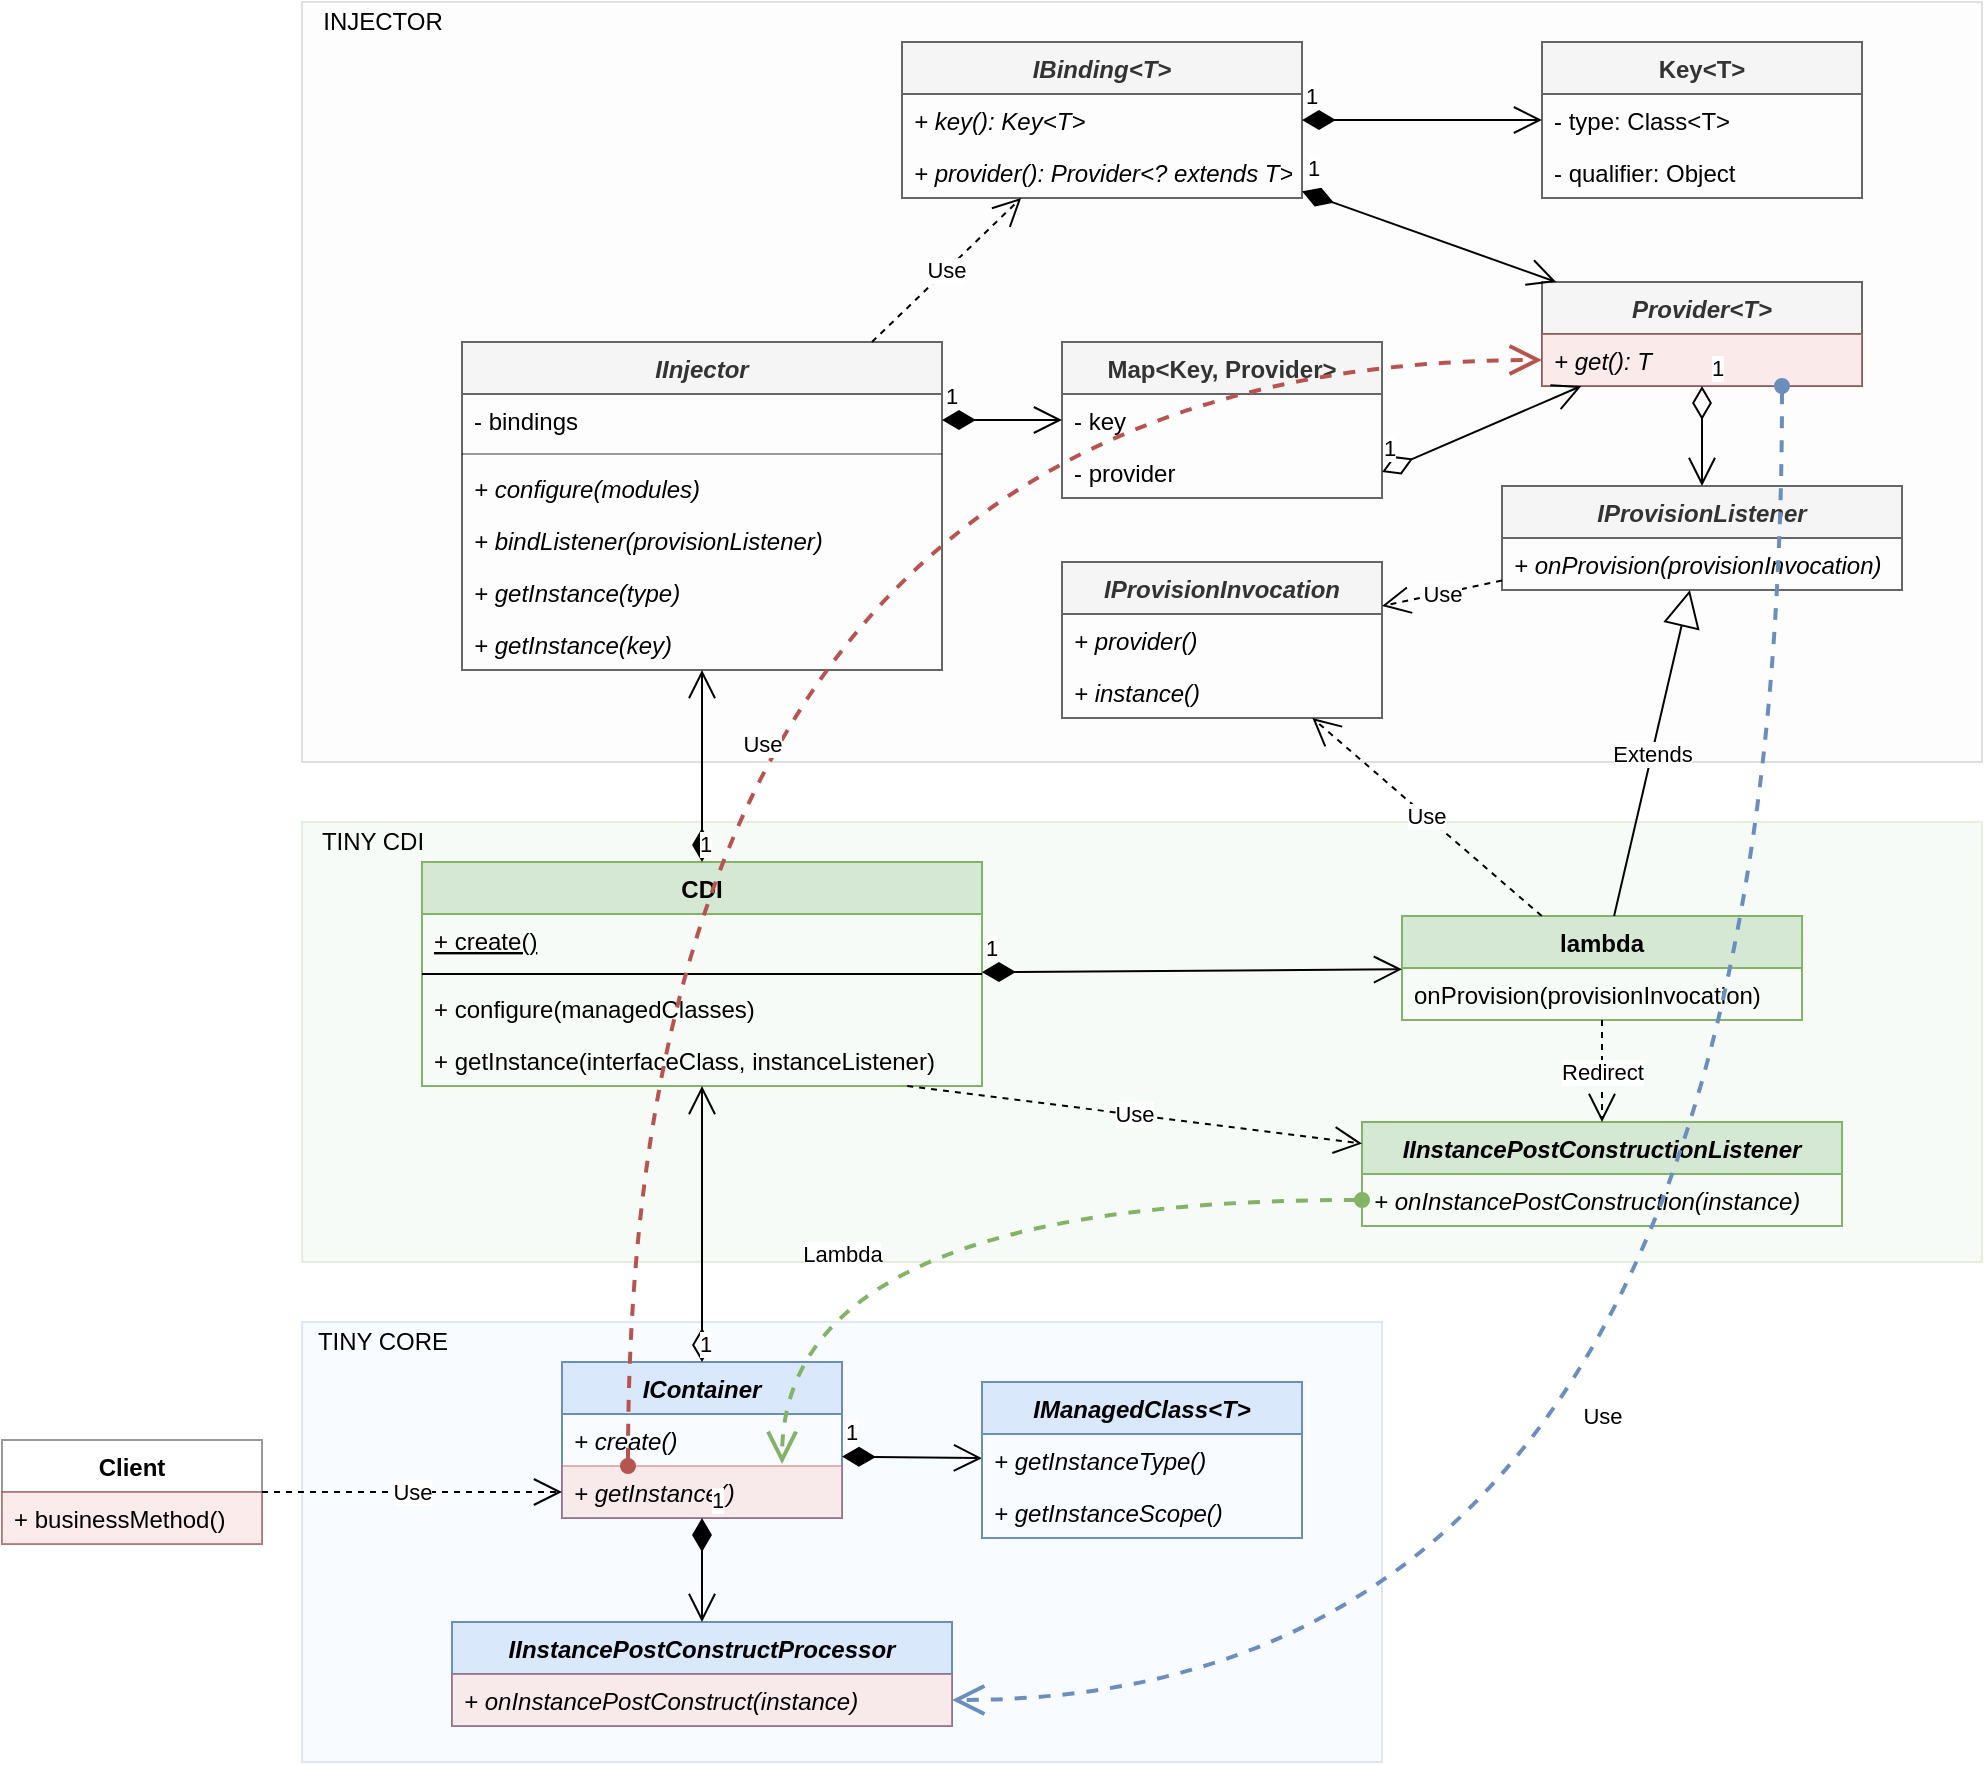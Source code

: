 <mxfile version="15.4.0" type="device" pages="3"><diagram id="tU94gdnowPFAofoP4zO1" name="CDI Collaboration"><mxGraphModel dx="1794" dy="822" grid="1" gridSize="10" guides="1" tooltips="1" connect="1" arrows="1" fold="1" page="1" pageScale="1" pageWidth="1100" pageHeight="850" math="0" shadow="0"><root><mxCell id="0"/><mxCell id="1" parent="0"/><mxCell id="FBTIgHdkyo9FQC_EBfqi-1" value="" style="rounded=0;whiteSpace=wrap;html=1;opacity=20;fillColor=#d5e8d4;strokeColor=#82b366;" parent="1" vertex="1"><mxGeometry x="200" y="450" width="840" height="220" as="geometry"/></mxCell><mxCell id="FBTIgHdkyo9FQC_EBfqi-2" value="" style="rounded=0;whiteSpace=wrap;html=1;opacity=20;fillColor=#f5f5f5;strokeColor=#666666;fontColor=#333333;" parent="1" vertex="1"><mxGeometry x="200" y="40" width="840" height="380" as="geometry"/></mxCell><mxCell id="FBTIgHdkyo9FQC_EBfqi-3" value="" style="rounded=0;whiteSpace=wrap;html=1;opacity=20;fillColor=#dae8fc;strokeColor=#6c8ebf;" parent="1" vertex="1"><mxGeometry x="200" y="700" width="540" height="220" as="geometry"/></mxCell><mxCell id="FBTIgHdkyo9FQC_EBfqi-4" value="IInjector" style="swimlane;fontStyle=3;childLayout=stackLayout;horizontal=1;startSize=26;fillColor=#f5f5f5;horizontalStack=0;resizeParent=1;resizeParentMax=0;resizeLast=0;collapsible=1;marginBottom=0;strokeColor=#666666;fontColor=#333333;" parent="1" vertex="1"><mxGeometry x="280" y="210" width="240" height="164" as="geometry"/></mxCell><mxCell id="FBTIgHdkyo9FQC_EBfqi-5" value="- bindings" style="text;strokeColor=none;fillColor=none;align=left;verticalAlign=top;spacingLeft=4;spacingRight=4;overflow=hidden;rotatable=0;points=[[0,0.5],[1,0.5]];portConstraint=eastwest;" parent="FBTIgHdkyo9FQC_EBfqi-4" vertex="1"><mxGeometry y="26" width="240" height="26" as="geometry"/></mxCell><mxCell id="FBTIgHdkyo9FQC_EBfqi-6" value="" style="line;strokeWidth=1;fillColor=none;align=left;verticalAlign=middle;spacingTop=-1;spacingLeft=3;spacingRight=3;rotatable=0;labelPosition=right;points=[];portConstraint=eastwest;opacity=40;" parent="FBTIgHdkyo9FQC_EBfqi-4" vertex="1"><mxGeometry y="52" width="240" height="8" as="geometry"/></mxCell><mxCell id="f2eW9vx_WPWd_7-X3QhL-8" value="+ configure(modules)" style="text;strokeColor=none;fillColor=none;align=left;verticalAlign=top;spacingLeft=4;spacingRight=4;overflow=hidden;rotatable=0;points=[[0,0.5],[1,0.5]];portConstraint=eastwest;fontColor=default;fontStyle=2" parent="FBTIgHdkyo9FQC_EBfqi-4" vertex="1"><mxGeometry y="60" width="240" height="26" as="geometry"/></mxCell><mxCell id="FBTIgHdkyo9FQC_EBfqi-8" value="+ bindListener(provisionListener)" style="text;strokeColor=none;fillColor=none;align=left;verticalAlign=top;spacingLeft=4;spacingRight=4;overflow=hidden;rotatable=0;points=[[0,0.5],[1,0.5]];portConstraint=eastwest;fontStyle=2" parent="FBTIgHdkyo9FQC_EBfqi-4" vertex="1"><mxGeometry y="86" width="240" height="26" as="geometry"/></mxCell><mxCell id="FBTIgHdkyo9FQC_EBfqi-7" value="+ getInstance(type)" style="text;strokeColor=none;fillColor=none;align=left;verticalAlign=top;spacingLeft=4;spacingRight=4;overflow=hidden;rotatable=0;points=[[0,0.5],[1,0.5]];portConstraint=eastwest;fontStyle=2" parent="FBTIgHdkyo9FQC_EBfqi-4" vertex="1"><mxGeometry y="112" width="240" height="26" as="geometry"/></mxCell><mxCell id="f2eW9vx_WPWd_7-X3QhL-9" value="+ getInstance(key)" style="text;strokeColor=none;fillColor=none;align=left;verticalAlign=top;spacingLeft=4;spacingRight=4;overflow=hidden;rotatable=0;points=[[0,0.5],[1,0.5]];portConstraint=eastwest;fontColor=default;fontStyle=2" parent="FBTIgHdkyo9FQC_EBfqi-4" vertex="1"><mxGeometry y="138" width="240" height="26" as="geometry"/></mxCell><mxCell id="FBTIgHdkyo9FQC_EBfqi-9" value="IBinding&lt;T&gt;" style="swimlane;fontStyle=3;childLayout=stackLayout;horizontal=1;startSize=26;fillColor=#f5f5f5;horizontalStack=0;resizeParent=1;resizeParentMax=0;resizeLast=0;collapsible=1;marginBottom=0;strokeColor=#666666;fontColor=#333333;" parent="1" vertex="1"><mxGeometry x="500" y="60" width="200" height="78" as="geometry"/></mxCell><mxCell id="FBTIgHdkyo9FQC_EBfqi-10" value="+ key(): Key&lt;T&gt;" style="text;strokeColor=none;fillColor=none;align=left;verticalAlign=top;spacingLeft=4;spacingRight=4;overflow=hidden;rotatable=0;points=[[0,0.5],[1,0.5]];portConstraint=eastwest;fontStyle=2" parent="FBTIgHdkyo9FQC_EBfqi-9" vertex="1"><mxGeometry y="26" width="200" height="26" as="geometry"/></mxCell><mxCell id="FBTIgHdkyo9FQC_EBfqi-11" value="+ provider(): Provider&lt;? extends T&gt;" style="text;strokeColor=none;fillColor=none;align=left;verticalAlign=top;spacingLeft=4;spacingRight=4;overflow=hidden;rotatable=0;points=[[0,0.5],[1,0.5]];portConstraint=eastwest;fontStyle=2" parent="FBTIgHdkyo9FQC_EBfqi-9" vertex="1"><mxGeometry y="52" width="200" height="26" as="geometry"/></mxCell><mxCell id="FBTIgHdkyo9FQC_EBfqi-12" value="Key&lt;T&gt;" style="swimlane;fontStyle=1;childLayout=stackLayout;horizontal=1;startSize=26;fillColor=#f5f5f5;horizontalStack=0;resizeParent=1;resizeParentMax=0;resizeLast=0;collapsible=1;marginBottom=0;strokeColor=#666666;fontColor=#333333;" parent="1" vertex="1"><mxGeometry x="820" y="60" width="160" height="78" as="geometry"/></mxCell><mxCell id="FBTIgHdkyo9FQC_EBfqi-13" value="- type: Class&lt;T&gt;" style="text;strokeColor=none;fillColor=none;align=left;verticalAlign=top;spacingLeft=4;spacingRight=4;overflow=hidden;rotatable=0;points=[[0,0.5],[1,0.5]];portConstraint=eastwest;" parent="FBTIgHdkyo9FQC_EBfqi-12" vertex="1"><mxGeometry y="26" width="160" height="26" as="geometry"/></mxCell><mxCell id="FBTIgHdkyo9FQC_EBfqi-14" value="- qualifier: Object" style="text;strokeColor=none;fillColor=none;align=left;verticalAlign=top;spacingLeft=4;spacingRight=4;overflow=hidden;rotatable=0;points=[[0,0.5],[1,0.5]];portConstraint=eastwest;" parent="FBTIgHdkyo9FQC_EBfqi-12" vertex="1"><mxGeometry y="52" width="160" height="26" as="geometry"/></mxCell><mxCell id="FBTIgHdkyo9FQC_EBfqi-15" value="Provider&lt;T&gt;" style="swimlane;fontStyle=3;childLayout=stackLayout;horizontal=1;startSize=26;fillColor=#f5f5f5;horizontalStack=0;resizeParent=1;resizeParentMax=0;resizeLast=0;collapsible=1;marginBottom=0;strokeColor=#666666;fontColor=#333333;" parent="1" vertex="1"><mxGeometry x="820" y="180" width="160" height="52" as="geometry"/></mxCell><mxCell id="FBTIgHdkyo9FQC_EBfqi-16" value="+ get(): T" style="text;strokeColor=#b85450;fillColor=#f8cecc;align=left;verticalAlign=top;spacingLeft=4;spacingRight=4;overflow=hidden;rotatable=0;points=[[0,0.5],[1,0.5]];portConstraint=eastwest;fontStyle=2;opacity=40;" parent="FBTIgHdkyo9FQC_EBfqi-15" vertex="1"><mxGeometry y="26" width="160" height="26" as="geometry"/></mxCell><mxCell id="FBTIgHdkyo9FQC_EBfqi-17" value="1" style="endArrow=open;html=1;endSize=12;startArrow=diamondThin;startSize=14;startFill=1;align=left;verticalAlign=bottom;rounded=0;" parent="1" source="FBTIgHdkyo9FQC_EBfqi-9" target="FBTIgHdkyo9FQC_EBfqi-12" edge="1"><mxGeometry x="-1" y="3" relative="1" as="geometry"><mxPoint x="560" y="290" as="sourcePoint"/><mxPoint x="720" y="290" as="targetPoint"/></mxGeometry></mxCell><mxCell id="FBTIgHdkyo9FQC_EBfqi-18" value="1" style="endArrow=open;html=1;endSize=12;startArrow=diamondThin;startSize=14;startFill=1;align=left;verticalAlign=bottom;rounded=0;" parent="1" source="FBTIgHdkyo9FQC_EBfqi-9" target="FBTIgHdkyo9FQC_EBfqi-15" edge="1"><mxGeometry x="-1" y="3" relative="1" as="geometry"><mxPoint x="750" y="133.615" as="sourcePoint"/><mxPoint x="830" y="121.308" as="targetPoint"/></mxGeometry></mxCell><mxCell id="FBTIgHdkyo9FQC_EBfqi-19" value="Use" style="endArrow=open;endSize=12;dashed=1;html=1;rounded=0;" parent="1" source="FBTIgHdkyo9FQC_EBfqi-4" target="FBTIgHdkyo9FQC_EBfqi-9" edge="1"><mxGeometry width="160" relative="1" as="geometry"><mxPoint x="450" y="310" as="sourcePoint"/><mxPoint x="610" y="310" as="targetPoint"/></mxGeometry></mxCell><mxCell id="FBTIgHdkyo9FQC_EBfqi-20" value="Map&lt;Key, Provider&gt;" style="swimlane;fontStyle=1;childLayout=stackLayout;horizontal=1;startSize=26;fillColor=#f5f5f5;horizontalStack=0;resizeParent=1;resizeParentMax=0;resizeLast=0;collapsible=1;marginBottom=0;strokeColor=#666666;fontColor=#333333;" parent="1" vertex="1"><mxGeometry x="580" y="210" width="160" height="78" as="geometry"/></mxCell><mxCell id="FBTIgHdkyo9FQC_EBfqi-21" value="- key" style="text;strokeColor=none;fillColor=none;align=left;verticalAlign=top;spacingLeft=4;spacingRight=4;overflow=hidden;rotatable=0;points=[[0,0.5],[1,0.5]];portConstraint=eastwest;" parent="FBTIgHdkyo9FQC_EBfqi-20" vertex="1"><mxGeometry y="26" width="160" height="26" as="geometry"/></mxCell><mxCell id="FBTIgHdkyo9FQC_EBfqi-22" value="- provider" style="text;strokeColor=none;fillColor=none;align=left;verticalAlign=top;spacingLeft=4;spacingRight=4;overflow=hidden;rotatable=0;points=[[0,0.5],[1,0.5]];portConstraint=eastwest;" parent="FBTIgHdkyo9FQC_EBfqi-20" vertex="1"><mxGeometry y="52" width="160" height="26" as="geometry"/></mxCell><mxCell id="FBTIgHdkyo9FQC_EBfqi-23" value="1" style="endArrow=open;html=1;endSize=12;startArrow=diamondThin;startSize=14;startFill=1;align=left;verticalAlign=bottom;rounded=0;" parent="1" source="FBTIgHdkyo9FQC_EBfqi-5" target="FBTIgHdkyo9FQC_EBfqi-20" edge="1"><mxGeometry x="-1" y="3" relative="1" as="geometry"><mxPoint x="830" y="214" as="sourcePoint"/><mxPoint x="910" y="234" as="targetPoint"/></mxGeometry></mxCell><mxCell id="FBTIgHdkyo9FQC_EBfqi-24" value="IContainer" style="swimlane;fontStyle=3;childLayout=stackLayout;horizontal=1;startSize=26;fillColor=#dae8fc;horizontalStack=0;resizeParent=1;resizeParentMax=0;resizeLast=0;collapsible=1;marginBottom=0;strokeColor=#6c8ebf;" parent="1" vertex="1"><mxGeometry x="330" y="720" width="140" height="78" as="geometry"/></mxCell><mxCell id="FBTIgHdkyo9FQC_EBfqi-25" value="+ create()" style="text;strokeColor=none;fillColor=none;align=left;verticalAlign=top;spacingLeft=4;spacingRight=4;overflow=hidden;rotatable=0;points=[[0,0.5],[1,0.5]];portConstraint=eastwest;opacity=60;fontStyle=2" parent="FBTIgHdkyo9FQC_EBfqi-24" vertex="1"><mxGeometry y="26" width="140" height="26" as="geometry"/></mxCell><mxCell id="FBTIgHdkyo9FQC_EBfqi-26" value="+ getInstance()" style="text;strokeColor=#b85450;fillColor=#f8cecc;align=left;verticalAlign=top;spacingLeft=4;spacingRight=4;overflow=hidden;rotatable=0;points=[[0,0.5],[1,0.5]];portConstraint=eastwest;opacity=40;fontStyle=2" parent="FBTIgHdkyo9FQC_EBfqi-24" vertex="1"><mxGeometry y="52" width="140" height="26" as="geometry"/></mxCell><mxCell id="FBTIgHdkyo9FQC_EBfqi-27" value="1" style="endArrow=open;html=1;endSize=12;startArrow=diamondThin;startSize=14;startFill=1;align=left;verticalAlign=bottom;rounded=0;" parent="1" target="FBTIgHdkyo9FQC_EBfqi-62" edge="1"><mxGeometry x="-1" y="3" relative="1" as="geometry"><mxPoint x="470" y="767.273" as="sourcePoint"/><mxPoint x="670" y="502" as="targetPoint"/></mxGeometry></mxCell><mxCell id="FBTIgHdkyo9FQC_EBfqi-28" value="CDI" style="swimlane;fontStyle=1;childLayout=stackLayout;horizontal=1;startSize=26;fillColor=#d5e8d4;horizontalStack=0;resizeParent=1;resizeParentMax=0;resizeLast=0;collapsible=1;marginBottom=0;strokeColor=#82b366;" parent="1" vertex="1"><mxGeometry x="260" y="470" width="280" height="112" as="geometry"/></mxCell><mxCell id="FBTIgHdkyo9FQC_EBfqi-29" value="+ create()" style="text;strokeColor=none;fillColor=none;align=left;verticalAlign=top;spacingLeft=4;spacingRight=4;overflow=hidden;rotatable=0;points=[[0,0.5],[1,0.5]];portConstraint=eastwest;fontStyle=4" parent="FBTIgHdkyo9FQC_EBfqi-28" vertex="1"><mxGeometry y="26" width="280" height="26" as="geometry"/></mxCell><mxCell id="FBTIgHdkyo9FQC_EBfqi-30" value="" style="line;strokeWidth=1;fillColor=none;align=left;verticalAlign=middle;spacingTop=-1;spacingLeft=3;spacingRight=3;rotatable=0;labelPosition=right;points=[];portConstraint=eastwest;" parent="FBTIgHdkyo9FQC_EBfqi-28" vertex="1"><mxGeometry y="52" width="280" height="8" as="geometry"/></mxCell><mxCell id="f2eW9vx_WPWd_7-X3QhL-1" value="+ configure(managedClasses)" style="text;strokeColor=none;fillColor=none;align=left;verticalAlign=top;spacingLeft=4;spacingRight=4;overflow=hidden;rotatable=0;points=[[0,0.5],[1,0.5]];portConstraint=eastwest;fontColor=default;fontStyle=0" parent="FBTIgHdkyo9FQC_EBfqi-28" vertex="1"><mxGeometry y="60" width="280" height="26" as="geometry"/></mxCell><mxCell id="FBTIgHdkyo9FQC_EBfqi-31" value="+ getInstance(interfaceClass, instanceListener)" style="text;strokeColor=none;fillColor=none;align=left;verticalAlign=top;spacingLeft=4;spacingRight=4;overflow=hidden;rotatable=0;points=[[0,0.5],[1,0.5]];portConstraint=eastwest;" parent="FBTIgHdkyo9FQC_EBfqi-28" vertex="1"><mxGeometry y="86" width="280" height="26" as="geometry"/></mxCell><mxCell id="FBTIgHdkyo9FQC_EBfqi-32" value="TINY CORE" style="text;html=1;align=center;verticalAlign=middle;resizable=0;points=[];autosize=1;strokeColor=none;fillColor=none;" parent="1" vertex="1"><mxGeometry x="200" y="700" width="80" height="20" as="geometry"/></mxCell><mxCell id="FBTIgHdkyo9FQC_EBfqi-33" value="TINY CDI" style="text;html=1;align=center;verticalAlign=middle;resizable=0;points=[];autosize=1;strokeColor=none;fillColor=none;" parent="1" vertex="1"><mxGeometry x="200" y="450" width="70" height="20" as="geometry"/></mxCell><mxCell id="FBTIgHdkyo9FQC_EBfqi-34" value="INJECTOR" style="text;html=1;align=center;verticalAlign=middle;resizable=0;points=[];autosize=1;strokeColor=none;fillColor=none;" parent="1" vertex="1"><mxGeometry x="200" y="40" width="80" height="20" as="geometry"/></mxCell><mxCell id="FBTIgHdkyo9FQC_EBfqi-35" value="1" style="endArrow=open;html=1;endSize=12;startArrow=diamondThin;startSize=14;startFill=0;align=left;verticalAlign=bottom;rounded=0;" parent="1" source="FBTIgHdkyo9FQC_EBfqi-24" target="FBTIgHdkyo9FQC_EBfqi-28" edge="1"><mxGeometry x="-1" y="3" relative="1" as="geometry"><mxPoint x="90" y="1030" as="sourcePoint"/><mxPoint x="250" y="1030" as="targetPoint"/></mxGeometry></mxCell><mxCell id="FBTIgHdkyo9FQC_EBfqi-36" value="1" style="endArrow=open;html=1;endSize=12;startArrow=diamondThin;startSize=14;startFill=1;align=left;verticalAlign=bottom;rounded=0;" parent="1" source="FBTIgHdkyo9FQC_EBfqi-28" target="FBTIgHdkyo9FQC_EBfqi-4" edge="1"><mxGeometry x="-1" y="3" relative="1" as="geometry"><mxPoint x="500" y="720" as="sourcePoint"/><mxPoint x="660" y="720" as="targetPoint"/></mxGeometry></mxCell><mxCell id="FBTIgHdkyo9FQC_EBfqi-37" value="Client" style="swimlane;fontStyle=1;align=center;verticalAlign=top;childLayout=stackLayout;horizontal=1;startSize=26;horizontalStack=0;resizeParent=1;resizeParentMax=0;resizeLast=0;collapsible=1;marginBottom=0;opacity=40;" parent="1" vertex="1"><mxGeometry x="50" y="759" width="130" height="52" as="geometry"/></mxCell><mxCell id="FBTIgHdkyo9FQC_EBfqi-38" value="+ businessMethod()" style="text;strokeColor=#b85450;fillColor=#f8cecc;align=left;verticalAlign=top;spacingLeft=4;spacingRight=4;overflow=hidden;rotatable=0;points=[[0,0.5],[1,0.5]];portConstraint=eastwest;opacity=40;" parent="FBTIgHdkyo9FQC_EBfqi-37" vertex="1"><mxGeometry y="26" width="130" height="26" as="geometry"/></mxCell><mxCell id="FBTIgHdkyo9FQC_EBfqi-39" value="Use" style="endArrow=open;endSize=12;dashed=1;html=1;rounded=0;" parent="1" source="FBTIgHdkyo9FQC_EBfqi-37" target="FBTIgHdkyo9FQC_EBfqi-26" edge="1"><mxGeometry width="160" relative="1" as="geometry"><mxPoint x="10" y="940" as="sourcePoint"/><mxPoint x="170" y="940" as="targetPoint"/></mxGeometry></mxCell><mxCell id="FBTIgHdkyo9FQC_EBfqi-40" value="IInstancePostConstructProcessor" style="swimlane;fontStyle=3;childLayout=stackLayout;horizontal=1;startSize=26;fillColor=#dae8fc;horizontalStack=0;resizeParent=1;resizeParentMax=0;resizeLast=0;collapsible=1;marginBottom=0;strokeColor=#6c8ebf;" parent="1" vertex="1"><mxGeometry x="275" y="850" width="250" height="52" as="geometry"/></mxCell><mxCell id="FBTIgHdkyo9FQC_EBfqi-41" value="+ onInstancePostConstruct(instance)" style="text;strokeColor=#b85450;fillColor=#f8cecc;align=left;verticalAlign=top;spacingLeft=4;spacingRight=4;overflow=hidden;rotatable=0;points=[[0,0.5],[1,0.5]];portConstraint=eastwest;opacity=40;fontStyle=2" parent="FBTIgHdkyo9FQC_EBfqi-40" vertex="1"><mxGeometry y="26" width="250" height="26" as="geometry"/></mxCell><mxCell id="FBTIgHdkyo9FQC_EBfqi-42" value="1" style="endArrow=open;html=1;endSize=12;startArrow=diamondThin;startSize=14;startFill=1;align=left;verticalAlign=bottom;rounded=0;" parent="1" source="FBTIgHdkyo9FQC_EBfqi-24" target="FBTIgHdkyo9FQC_EBfqi-40" edge="1"><mxGeometry x="-1" y="3" relative="1" as="geometry"><mxPoint x="480" y="870" as="sourcePoint"/><mxPoint x="640" y="870" as="targetPoint"/></mxGeometry></mxCell><mxCell id="FBTIgHdkyo9FQC_EBfqi-43" value="1" style="endArrow=open;html=1;endSize=12;startArrow=diamondThin;startSize=14;startFill=0;align=left;verticalAlign=bottom;rounded=0;exitX=1;exitY=0.5;exitDx=0;exitDy=0;" parent="1" source="FBTIgHdkyo9FQC_EBfqi-22" target="FBTIgHdkyo9FQC_EBfqi-15" edge="1"><mxGeometry x="-1" y="3" relative="1" as="geometry"><mxPoint x="410" y="710" as="sourcePoint"/><mxPoint x="410" y="596" as="targetPoint"/></mxGeometry></mxCell><mxCell id="FBTIgHdkyo9FQC_EBfqi-44" value="IProvisionListener" style="swimlane;fontStyle=3;childLayout=stackLayout;horizontal=1;startSize=26;fillColor=#f5f5f5;horizontalStack=0;resizeParent=1;resizeParentMax=0;resizeLast=0;collapsible=1;marginBottom=0;strokeColor=#666666;fontColor=#333333;" parent="1" vertex="1"><mxGeometry x="800" y="282" width="200" height="52" as="geometry"/></mxCell><mxCell id="FBTIgHdkyo9FQC_EBfqi-45" value="+ onProvision(provisionInvocation)" style="text;strokeColor=none;fillColor=none;align=left;verticalAlign=top;spacingLeft=4;spacingRight=4;overflow=hidden;rotatable=0;points=[[0,0.5],[1,0.5]];portConstraint=eastwest;opacity=40;fontStyle=2" parent="FBTIgHdkyo9FQC_EBfqi-44" vertex="1"><mxGeometry y="26" width="200" height="26" as="geometry"/></mxCell><mxCell id="FBTIgHdkyo9FQC_EBfqi-46" value="lambda" style="swimlane;fontStyle=1;childLayout=stackLayout;horizontal=1;startSize=26;fillColor=#d5e8d4;horizontalStack=0;resizeParent=1;resizeParentMax=0;resizeLast=0;collapsible=1;marginBottom=0;strokeColor=#82b366;" parent="1" vertex="1"><mxGeometry x="750" y="497" width="200" height="52" as="geometry"/></mxCell><mxCell id="FBTIgHdkyo9FQC_EBfqi-47" value="onProvision(provisionInvocation)" style="text;strokeColor=none;fillColor=none;align=left;verticalAlign=top;spacingLeft=4;spacingRight=4;overflow=hidden;rotatable=0;points=[[0,0.5],[1,0.5]];portConstraint=eastwest;opacity=40;" parent="FBTIgHdkyo9FQC_EBfqi-46" vertex="1"><mxGeometry y="26" width="200" height="26" as="geometry"/></mxCell><mxCell id="FBTIgHdkyo9FQC_EBfqi-48" value="Extends" style="endArrow=block;endSize=16;endFill=0;html=1;rounded=0;strokeWidth=1;" parent="1" source="FBTIgHdkyo9FQC_EBfqi-46" target="FBTIgHdkyo9FQC_EBfqi-44" edge="1"><mxGeometry width="160" relative="1" as="geometry"><mxPoint x="1060" y="620" as="sourcePoint"/><mxPoint x="1220" y="620" as="targetPoint"/></mxGeometry></mxCell><mxCell id="FBTIgHdkyo9FQC_EBfqi-49" value="1" style="endArrow=open;html=1;endSize=12;startArrow=diamondThin;startSize=14;startFill=1;align=left;verticalAlign=bottom;rounded=0;" parent="1" source="FBTIgHdkyo9FQC_EBfqi-28" target="FBTIgHdkyo9FQC_EBfqi-46" edge="1"><mxGeometry x="-1" y="3" relative="1" as="geometry"><mxPoint x="530" y="391" as="sourcePoint"/><mxPoint x="590" y="391" as="targetPoint"/></mxGeometry></mxCell><mxCell id="FBTIgHdkyo9FQC_EBfqi-50" value="1" style="endArrow=open;html=1;endSize=12;startArrow=diamondThin;startSize=14;startFill=0;align=left;verticalAlign=bottom;rounded=0;" parent="1" source="FBTIgHdkyo9FQC_EBfqi-15" target="FBTIgHdkyo9FQC_EBfqi-44" edge="1"><mxGeometry x="-1" y="3" relative="1" as="geometry"><mxPoint x="730" y="297" as="sourcePoint"/><mxPoint x="852.222" y="242" as="targetPoint"/></mxGeometry></mxCell><mxCell id="FBTIgHdkyo9FQC_EBfqi-55" value="IProvisionInvocation" style="swimlane;fontStyle=3;childLayout=stackLayout;horizontal=1;startSize=26;fillColor=#f5f5f5;horizontalStack=0;resizeParent=1;resizeParentMax=0;resizeLast=0;collapsible=1;marginBottom=0;strokeColor=#666666;fontColor=#333333;" parent="1" vertex="1"><mxGeometry x="580" y="320" width="160" height="78" as="geometry"/></mxCell><mxCell id="FBTIgHdkyo9FQC_EBfqi-56" value="+ provider()" style="text;strokeColor=none;fillColor=none;align=left;verticalAlign=top;spacingLeft=4;spacingRight=4;overflow=hidden;rotatable=0;points=[[0,0.5],[1,0.5]];portConstraint=eastwest;fontStyle=2" parent="FBTIgHdkyo9FQC_EBfqi-55" vertex="1"><mxGeometry y="26" width="160" height="26" as="geometry"/></mxCell><mxCell id="FBTIgHdkyo9FQC_EBfqi-57" value="+ instance()" style="text;strokeColor=none;fillColor=none;align=left;verticalAlign=top;spacingLeft=4;spacingRight=4;overflow=hidden;rotatable=0;points=[[0,0.5],[1,0.5]];portConstraint=eastwest;fontStyle=2" parent="FBTIgHdkyo9FQC_EBfqi-55" vertex="1"><mxGeometry y="52" width="160" height="26" as="geometry"/></mxCell><mxCell id="FBTIgHdkyo9FQC_EBfqi-62" value="IManagedClass&lt;T&gt;" style="swimlane;fontStyle=3;childLayout=stackLayout;horizontal=1;startSize=26;fillColor=#dae8fc;horizontalStack=0;resizeParent=1;resizeParentMax=0;resizeLast=0;collapsible=1;marginBottom=0;strokeColor=#6c8ebf;" parent="1" vertex="1"><mxGeometry x="540" y="730" width="160" height="78" as="geometry"/></mxCell><mxCell id="FBTIgHdkyo9FQC_EBfqi-63" value="+ getInstanceType()" style="text;strokeColor=none;fillColor=none;align=left;verticalAlign=top;spacingLeft=4;spacingRight=4;overflow=hidden;rotatable=0;points=[[0,0.5],[1,0.5]];portConstraint=eastwest;opacity=60;fontStyle=2" parent="FBTIgHdkyo9FQC_EBfqi-62" vertex="1"><mxGeometry y="26" width="160" height="26" as="geometry"/></mxCell><mxCell id="FBTIgHdkyo9FQC_EBfqi-64" value="+ getInstanceScope()" style="text;strokeColor=none;fillColor=none;align=left;verticalAlign=top;spacingLeft=4;spacingRight=4;overflow=hidden;rotatable=0;points=[[0,0.5],[1,0.5]];portConstraint=eastwest;opacity=60;fontStyle=2" parent="FBTIgHdkyo9FQC_EBfqi-62" vertex="1"><mxGeometry y="52" width="160" height="26" as="geometry"/></mxCell><mxCell id="FBTIgHdkyo9FQC_EBfqi-66" value="Use" style="endArrow=open;endSize=12;dashed=1;html=1;rounded=0;" parent="1" source="FBTIgHdkyo9FQC_EBfqi-44" target="FBTIgHdkyo9FQC_EBfqi-55" edge="1"><mxGeometry width="160" relative="1" as="geometry"><mxPoint x="847.241" y="559" as="sourcePoint"/><mxPoint x="724.138" y="610" as="targetPoint"/></mxGeometry></mxCell><mxCell id="FBTIgHdkyo9FQC_EBfqi-67" value="Use" style="endArrow=open;endSize=12;dashed=1;html=1;rounded=0;" parent="1" source="FBTIgHdkyo9FQC_EBfqi-46" target="FBTIgHdkyo9FQC_EBfqi-55" edge="1"><mxGeometry width="160" relative="1" as="geometry"><mxPoint x="857.241" y="569" as="sourcePoint"/><mxPoint x="734.138" y="620" as="targetPoint"/></mxGeometry></mxCell><mxCell id="FBTIgHdkyo9FQC_EBfqi-68" value="IInstancePostConstructionListener" style="swimlane;fontStyle=3;childLayout=stackLayout;horizontal=1;startSize=26;fillColor=#d5e8d4;horizontalStack=0;resizeParent=1;resizeParentMax=0;resizeLast=0;collapsible=1;marginBottom=0;strokeColor=#82b366;" parent="1" vertex="1"><mxGeometry x="730" y="600" width="240" height="52" as="geometry"/></mxCell><mxCell id="FBTIgHdkyo9FQC_EBfqi-69" value="+ onInstancePostConstruction(instance)" style="text;strokeColor=none;fillColor=none;align=left;verticalAlign=top;spacingLeft=4;spacingRight=4;overflow=hidden;rotatable=0;points=[[0,0.5],[1,0.5]];portConstraint=eastwest;fontStyle=2" parent="FBTIgHdkyo9FQC_EBfqi-68" vertex="1"><mxGeometry y="26" width="240" height="26" as="geometry"/></mxCell><mxCell id="FBTIgHdkyo9FQC_EBfqi-70" value="Use" style="endArrow=open;endSize=12;dashed=1;html=1;rounded=0;edgeStyle=orthogonalEdgeStyle;curved=1;entryX=0;entryY=0.5;entryDx=0;entryDy=0;strokeWidth=2;fillColor=#f8cecc;strokeColor=#b85450;startArrow=oval;startFill=1;" parent="1" source="FBTIgHdkyo9FQC_EBfqi-26" target="FBTIgHdkyo9FQC_EBfqi-16" edge="1"><mxGeometry x="-0.285" y="-67" width="160" relative="1" as="geometry"><mxPoint x="363" y="800" as="sourcePoint"/><mxPoint x="760" y="850" as="targetPoint"/><Array as="points"><mxPoint x="363" y="219"/></Array><mxPoint as="offset"/></mxGeometry></mxCell><mxCell id="FBTIgHdkyo9FQC_EBfqi-71" value="Redirect" style="endArrow=open;endSize=12;dashed=1;html=1;rounded=0;" parent="1" source="FBTIgHdkyo9FQC_EBfqi-46" target="FBTIgHdkyo9FQC_EBfqi-68" edge="1"><mxGeometry width="160" relative="1" as="geometry"><mxPoint x="741.724" y="559" as="sourcePoint"/><mxPoint x="627.414" y="610" as="targetPoint"/></mxGeometry></mxCell><mxCell id="FBTIgHdkyo9FQC_EBfqi-72" value="Use" style="endArrow=open;endSize=12;dashed=1;html=1;rounded=0;fillColor=#dae8fc;strokeColor=#6c8ebf;strokeWidth=2;edgeStyle=orthogonalEdgeStyle;curved=1;startArrow=oval;startFill=1;entryX=1;entryY=0.5;entryDx=0;entryDy=0;" parent="1" source="FBTIgHdkyo9FQC_EBfqi-16" target="FBTIgHdkyo9FQC_EBfqi-41" edge="1"><mxGeometry x="-0.039" y="-90" width="160" relative="1" as="geometry"><mxPoint x="1010" y="650" as="sourcePoint"/><mxPoint x="1170" y="650" as="targetPoint"/><Array as="points"><mxPoint x="940" y="889"/></Array><mxPoint as="offset"/></mxGeometry></mxCell><mxCell id="FBTIgHdkyo9FQC_EBfqi-73" value="Lambda" style="endArrow=open;endSize=12;dashed=1;html=1;rounded=0;edgeStyle=orthogonalEdgeStyle;curved=1;entryX=0.786;entryY=0.962;entryDx=0;entryDy=0;entryPerimeter=0;fillColor=#d5e8d4;strokeColor=#82b366;strokeWidth=2;startArrow=oval;startFill=1;" parent="1" source="FBTIgHdkyo9FQC_EBfqi-69" target="FBTIgHdkyo9FQC_EBfqi-25" edge="1"><mxGeometry x="0.502" y="30" width="160" relative="1" as="geometry"><mxPoint x="811.589" y="559" as="sourcePoint"/><mxPoint x="845.911" y="636" as="targetPoint"/><Array as="points"><mxPoint x="440" y="639"/></Array><mxPoint as="offset"/></mxGeometry></mxCell><mxCell id="asVz2ex-P9GuZGRdix60-1" value="Use" style="endArrow=open;endSize=12;dashed=1;html=1;rounded=0;" edge="1" parent="1" source="FBTIgHdkyo9FQC_EBfqi-31" target="FBTIgHdkyo9FQC_EBfqi-68"><mxGeometry width="160" relative="1" as="geometry"><mxPoint x="530" y="610" as="sourcePoint"/><mxPoint x="690" y="610" as="targetPoint"/></mxGeometry></mxCell></root></mxGraphModel></diagram><diagram id="yGIc8rSEEz_LKfh2LSWf" name="Injector API"><mxGraphModel dx="2062" dy="822" grid="1" gridSize="10" guides="1" tooltips="1" connect="1" arrows="1" fold="1" page="1" pageScale="1" pageWidth="1100" pageHeight="850" math="0" shadow="0"><root><mxCell id="3AMZI0uMF7N6bDjYuJZ8-0"/><mxCell id="3AMZI0uMF7N6bDjYuJZ8-1" parent="3AMZI0uMF7N6bDjYuJZ8-0"/><mxCell id="3AMZI0uMF7N6bDjYuJZ8-2" value="IInjector" style="swimlane;fontStyle=3;childLayout=stackLayout;horizontal=1;startSize=26;fillColor=#f5f5f5;horizontalStack=0;resizeParent=1;resizeParentMax=0;resizeLast=0;collapsible=1;marginBottom=0;strokeColor=#666666;fontColor=#333333;" parent="3AMZI0uMF7N6bDjYuJZ8-1" vertex="1"><mxGeometry x="290" y="223" width="220" height="208" as="geometry"/></mxCell><mxCell id="qlT0FTXkldydRdJMRpUI-6" value="+ configure(modules)" style="text;strokeColor=none;fillColor=none;align=left;verticalAlign=top;spacingLeft=4;spacingRight=4;overflow=hidden;rotatable=0;points=[[0,0.5],[1,0.5]];portConstraint=eastwest;fontColor=default;opacity=40;fontStyle=2" parent="3AMZI0uMF7N6bDjYuJZ8-2" vertex="1"><mxGeometry y="26" width="220" height="26" as="geometry"/></mxCell><mxCell id="3AMZI0uMF7N6bDjYuJZ8-3" value="+ getInstance(type, qualifier)" style="text;strokeColor=#6c8ebf;fillColor=#dae8fc;align=left;verticalAlign=top;spacingLeft=4;spacingRight=4;overflow=hidden;rotatable=0;points=[[0,0.5],[1,0.5]];portConstraint=eastwest;fontStyle=2;opacity=50;" parent="3AMZI0uMF7N6bDjYuJZ8-2" vertex="1"><mxGeometry y="52" width="220" height="26" as="geometry"/></mxCell><mxCell id="qlT0FTXkldydRdJMRpUI-9" value="+ bindScope(annotation, scope)" style="text;strokeColor=none;fillColor=none;align=left;verticalAlign=top;spacingLeft=4;spacingRight=4;overflow=hidden;rotatable=0;points=[[0,0.5],[1,0.5]];portConstraint=eastwest;fontColor=default;opacity=30;fontStyle=2" parent="3AMZI0uMF7N6bDjYuJZ8-2" vertex="1"><mxGeometry y="78" width="220" height="26" as="geometry"/></mxCell><mxCell id="3AMZI0uMF7N6bDjYuJZ8-5" value="+ getScope(annotation)" style="text;strokeColor=none;fillColor=none;align=left;verticalAlign=top;spacingLeft=4;spacingRight=4;overflow=hidden;rotatable=0;points=[[0,0.5],[1,0.5]];portConstraint=eastwest;fontStyle=2" parent="3AMZI0uMF7N6bDjYuJZ8-2" vertex="1"><mxGeometry y="104" width="220" height="26" as="geometry"/></mxCell><mxCell id="PbGbBhyx2S2Uuor0_cnq-1" value="+ bindListener(provisionListener)" style="text;strokeColor=none;fillColor=none;align=left;verticalAlign=top;spacingLeft=4;spacingRight=4;overflow=hidden;rotatable=0;points=[[0,0.5],[1,0.5]];portConstraint=eastwest;fontStyle=2" parent="3AMZI0uMF7N6bDjYuJZ8-2" vertex="1"><mxGeometry y="130" width="220" height="26" as="geometry"/></mxCell><mxCell id="qlT0FTXkldydRdJMRpUI-7" value="+ unbindListener(provisionListener)" style="text;strokeColor=none;fillColor=none;align=left;verticalAlign=top;spacingLeft=4;spacingRight=4;overflow=hidden;rotatable=0;points=[[0,0.5],[1,0.5]];portConstraint=eastwest;fontStyle=2" parent="3AMZI0uMF7N6bDjYuJZ8-2" vertex="1"><mxGeometry y="156" width="220" height="26" as="geometry"/></mxCell><mxCell id="3AMZI0uMF7N6bDjYuJZ8-4" value="+ fireEvent(provisionInvocation)" style="text;strokeColor=#b85450;fillColor=#f8cecc;align=left;verticalAlign=top;spacingLeft=4;spacingRight=4;overflow=hidden;rotatable=0;points=[[0,0.5],[1,0.5]];portConstraint=eastwest;fontStyle=2;opacity=30;" parent="3AMZI0uMF7N6bDjYuJZ8-2" vertex="1"><mxGeometry y="182" width="220" height="26" as="geometry"/></mxCell><mxCell id="3AMZI0uMF7N6bDjYuJZ8-6" value="IBinding&lt;T&gt;" style="swimlane;fontStyle=3;childLayout=stackLayout;horizontal=1;startSize=26;fillColor=#f5f5f5;horizontalStack=0;resizeParent=1;resizeParentMax=0;resizeLast=0;collapsible=1;marginBottom=0;strokeColor=#666666;fontColor=#333333;" parent="3AMZI0uMF7N6bDjYuJZ8-1" vertex="1"><mxGeometry x="290" y="67" width="220" height="76" as="geometry"/></mxCell><mxCell id="3AMZI0uMF7N6bDjYuJZ8-7" value="+ key(): Key&lt;T&gt;" style="text;strokeColor=none;fillColor=none;align=left;verticalAlign=top;spacingLeft=4;spacingRight=4;overflow=hidden;rotatable=0;points=[[0,0.5],[1,0.5]];portConstraint=eastwest;fontStyle=2" parent="3AMZI0uMF7N6bDjYuJZ8-6" vertex="1"><mxGeometry y="26" width="220" height="24" as="geometry"/></mxCell><mxCell id="3AMZI0uMF7N6bDjYuJZ8-8" value="+ provider(): Provider&lt;? extends T&gt;" style="text;strokeColor=#6c8ebf;fillColor=#dae8fc;align=left;verticalAlign=top;spacingLeft=4;spacingRight=4;overflow=hidden;rotatable=0;points=[[0,0.5],[1,0.5]];portConstraint=eastwest;fontStyle=2;opacity=50;" parent="3AMZI0uMF7N6bDjYuJZ8-6" vertex="1"><mxGeometry y="50" width="220" height="26" as="geometry"/></mxCell><mxCell id="3AMZI0uMF7N6bDjYuJZ8-10" value="IBindingBuilder&lt;T&gt;" style="swimlane;fontStyle=3;childLayout=stackLayout;horizontal=1;startSize=26;fillColor=#f5f5f5;horizontalStack=0;resizeParent=1;resizeParentMax=0;resizeLast=0;collapsible=1;marginBottom=0;strokeColor=#666666;fontColor=#333333;" parent="3AMZI0uMF7N6bDjYuJZ8-1" vertex="1"><mxGeometry x="40" y="40" width="160" height="130" as="geometry"/></mxCell><mxCell id="3AMZI0uMF7N6bDjYuJZ8-12" value="+ annotatedWith(qualifier)" style="text;strokeColor=none;fillColor=none;align=left;verticalAlign=top;spacingLeft=4;spacingRight=4;overflow=hidden;rotatable=0;points=[[0,0.5],[1,0.5]];portConstraint=eastwest;fontStyle=2" parent="3AMZI0uMF7N6bDjYuJZ8-10" vertex="1"><mxGeometry y="26" width="160" height="26" as="geometry"/></mxCell><mxCell id="3AMZI0uMF7N6bDjYuJZ8-11" value="+ to(type)" style="text;strokeColor=none;fillColor=none;align=left;verticalAlign=top;spacingLeft=4;spacingRight=4;overflow=hidden;rotatable=0;points=[[0,0.5],[1,0.5]];portConstraint=eastwest;fontStyle=2" parent="3AMZI0uMF7N6bDjYuJZ8-10" vertex="1"><mxGeometry y="52" width="160" height="26" as="geometry"/></mxCell><mxCell id="3AMZI0uMF7N6bDjYuJZ8-13" value="+ toProvider(provider)" style="text;strokeColor=none;fillColor=none;align=left;verticalAlign=top;spacingLeft=4;spacingRight=4;overflow=hidden;rotatable=0;points=[[0,0.5],[1,0.5]];portConstraint=eastwest;fontStyle=2" parent="3AMZI0uMF7N6bDjYuJZ8-10" vertex="1"><mxGeometry y="78" width="160" height="26" as="geometry"/></mxCell><mxCell id="3AMZI0uMF7N6bDjYuJZ8-18" value="+ in(scope)" style="text;strokeColor=none;fillColor=none;align=left;verticalAlign=top;spacingLeft=4;spacingRight=4;overflow=hidden;rotatable=0;points=[[0,0.5],[1,0.5]];portConstraint=eastwest;fontStyle=2" parent="3AMZI0uMF7N6bDjYuJZ8-10" vertex="1"><mxGeometry y="104" width="160" height="26" as="geometry"/></mxCell><mxCell id="3AMZI0uMF7N6bDjYuJZ8-19" value="IModule" style="swimlane;fontStyle=3;childLayout=stackLayout;horizontal=1;startSize=26;fillColor=#f5f5f5;horizontalStack=0;resizeParent=1;resizeParentMax=0;resizeLast=0;collapsible=1;marginBottom=0;strokeColor=#666666;fontColor=#333333;" parent="3AMZI0uMF7N6bDjYuJZ8-1" vertex="1"><mxGeometry x="60" y="288" width="120" height="78" as="geometry"/></mxCell><mxCell id="3AMZI0uMF7N6bDjYuJZ8-20" value="+ configure(injector)" style="text;strokeColor=none;fillColor=none;align=left;verticalAlign=top;spacingLeft=4;spacingRight=4;overflow=hidden;rotatable=0;points=[[0,0.5],[1,0.5]];portConstraint=eastwest;fontStyle=2" parent="3AMZI0uMF7N6bDjYuJZ8-19" vertex="1"><mxGeometry y="26" width="120" height="26" as="geometry"/></mxCell><mxCell id="3AMZI0uMF7N6bDjYuJZ8-21" value="+ bindings()" style="text;strokeColor=none;fillColor=none;align=left;verticalAlign=top;spacingLeft=4;spacingRight=4;overflow=hidden;rotatable=0;points=[[0,0.5],[1,0.5]];portConstraint=eastwest;fontStyle=2" parent="3AMZI0uMF7N6bDjYuJZ8-19" vertex="1"><mxGeometry y="52" width="120" height="26" as="geometry"/></mxCell><mxCell id="3AMZI0uMF7N6bDjYuJZ8-23" value="IScope" style="swimlane;fontStyle=3;childLayout=stackLayout;horizontal=1;startSize=26;fillColor=#f5f5f5;horizontalStack=0;resizeParent=1;resizeParentMax=0;resizeLast=0;collapsible=1;marginBottom=0;strokeColor=#666666;fontColor=#333333;" parent="3AMZI0uMF7N6bDjYuJZ8-1" vertex="1"><mxGeometry x="60" y="440" width="120" height="52" as="geometry"/></mxCell><mxCell id="3AMZI0uMF7N6bDjYuJZ8-24" value="+ scope(provider)" style="text;strokeColor=none;fillColor=none;align=left;verticalAlign=top;spacingLeft=4;spacingRight=4;overflow=hidden;rotatable=0;points=[[0,0.5],[1,0.5]];portConstraint=eastwest;fontStyle=2" parent="3AMZI0uMF7N6bDjYuJZ8-23" vertex="1"><mxGeometry y="26" width="120" height="26" as="geometry"/></mxCell><mxCell id="3AMZI0uMF7N6bDjYuJZ8-27" value="Key&lt;T&gt;" style="swimlane;fontStyle=1;childLayout=stackLayout;horizontal=1;startSize=26;fillColor=#f5f5f5;horizontalStack=0;resizeParent=1;resizeParentMax=0;resizeLast=0;collapsible=1;marginBottom=0;strokeColor=#666666;fontColor=#333333;" parent="3AMZI0uMF7N6bDjYuJZ8-1" vertex="1"><mxGeometry x="600" y="66" width="140" height="78" as="geometry"/></mxCell><mxCell id="3AMZI0uMF7N6bDjYuJZ8-28" value="- type: Class&lt;T&gt;" style="text;strokeColor=none;fillColor=none;align=left;verticalAlign=top;spacingLeft=4;spacingRight=4;overflow=hidden;rotatable=0;points=[[0,0.5],[1,0.5]];portConstraint=eastwest;" parent="3AMZI0uMF7N6bDjYuJZ8-27" vertex="1"><mxGeometry y="26" width="140" height="26" as="geometry"/></mxCell><mxCell id="3AMZI0uMF7N6bDjYuJZ8-29" value="- qualifier" style="text;strokeColor=none;fillColor=none;align=left;verticalAlign=top;spacingLeft=4;spacingRight=4;overflow=hidden;rotatable=0;points=[[0,0.5],[1,0.5]];portConstraint=eastwest;" parent="3AMZI0uMF7N6bDjYuJZ8-27" vertex="1"><mxGeometry y="52" width="140" height="26" as="geometry"/></mxCell><mxCell id="3AMZI0uMF7N6bDjYuJZ8-31" value="IProvisionInvocation&lt;T&gt;" style="swimlane;fontStyle=3;childLayout=stackLayout;horizontal=1;startSize=26;fillColor=#f5f5f5;horizontalStack=0;resizeParent=1;resizeParentMax=0;resizeLast=0;collapsible=1;marginBottom=0;strokeColor=#666666;fontColor=#333333;" parent="3AMZI0uMF7N6bDjYuJZ8-1" vertex="1"><mxGeometry x="575" y="460" width="190" height="112" as="geometry"/></mxCell><mxCell id="3AMZI0uMF7N6bDjYuJZ8-39" value="+ create(provider, instance)" style="text;strokeColor=none;fillColor=none;align=left;verticalAlign=top;spacingLeft=4;spacingRight=4;overflow=hidden;rotatable=0;points=[[0,0.5],[1,0.5]];portConstraint=eastwest;fontStyle=4" parent="3AMZI0uMF7N6bDjYuJZ8-31" vertex="1"><mxGeometry y="26" width="190" height="26" as="geometry"/></mxCell><mxCell id="3AMZI0uMF7N6bDjYuJZ8-40" value="" style="line;strokeWidth=1;fillColor=none;align=left;verticalAlign=middle;spacingTop=-1;spacingLeft=3;spacingRight=3;rotatable=0;labelPosition=right;points=[];portConstraint=eastwest;" parent="3AMZI0uMF7N6bDjYuJZ8-31" vertex="1"><mxGeometry y="52" width="190" height="8" as="geometry"/></mxCell><mxCell id="3AMZI0uMF7N6bDjYuJZ8-32" value="+ provider(): Provider&lt;T&gt;" style="text;strokeColor=none;fillColor=none;align=left;verticalAlign=top;spacingLeft=4;spacingRight=4;overflow=hidden;rotatable=0;points=[[0,0.5],[1,0.5]];portConstraint=eastwest;fontStyle=2" parent="3AMZI0uMF7N6bDjYuJZ8-31" vertex="1"><mxGeometry y="60" width="190" height="26" as="geometry"/></mxCell><mxCell id="3AMZI0uMF7N6bDjYuJZ8-33" value="+ instance(): T" style="text;strokeColor=none;fillColor=none;align=left;verticalAlign=top;spacingLeft=4;spacingRight=4;overflow=hidden;rotatable=0;points=[[0,0.5],[1,0.5]];portConstraint=eastwest;fontStyle=2" parent="3AMZI0uMF7N6bDjYuJZ8-31" vertex="1"><mxGeometry y="86" width="190" height="26" as="geometry"/></mxCell><mxCell id="3AMZI0uMF7N6bDjYuJZ8-35" value="IProvisionListener&lt;T&gt;" style="swimlane;fontStyle=3;childLayout=stackLayout;horizontal=1;startSize=26;fillColor=#f5f5f5;horizontalStack=0;resizeParent=1;resizeParentMax=0;resizeLast=0;collapsible=1;marginBottom=0;strokeColor=#666666;fontColor=#333333;" parent="3AMZI0uMF7N6bDjYuJZ8-1" vertex="1"><mxGeometry x="320" y="492" width="160" height="52" as="geometry"/></mxCell><mxCell id="3AMZI0uMF7N6bDjYuJZ8-36" value="+ onProvision(provision)" style="text;strokeColor=none;fillColor=none;align=left;verticalAlign=top;spacingLeft=4;spacingRight=4;overflow=hidden;rotatable=0;points=[[0,0.5],[1,0.5]];portConstraint=eastwest;fontStyle=2" parent="3AMZI0uMF7N6bDjYuJZ8-35" vertex="1"><mxGeometry y="26" width="160" height="26" as="geometry"/></mxCell><mxCell id="3AMZI0uMF7N6bDjYuJZ8-41" value="Names" style="swimlane;fontStyle=1;childLayout=stackLayout;horizontal=1;startSize=26;fillColor=#f5f5f5;horizontalStack=0;resizeParent=1;resizeParentMax=0;resizeLast=0;collapsible=1;marginBottom=0;strokeColor=#666666;fontColor=#333333;" parent="3AMZI0uMF7N6bDjYuJZ8-1" vertex="1"><mxGeometry x="840" y="480" width="140" height="52" as="geometry"/></mxCell><mxCell id="3AMZI0uMF7N6bDjYuJZ8-42" value="+ named(value)" style="text;strokeColor=none;fillColor=none;align=left;verticalAlign=top;spacingLeft=4;spacingRight=4;overflow=hidden;rotatable=0;points=[[0,0.5],[1,0.5]];portConstraint=eastwest;fontStyle=4" parent="3AMZI0uMF7N6bDjYuJZ8-41" vertex="1"><mxGeometry y="26" width="140" height="26" as="geometry"/></mxCell><mxCell id="3AMZI0uMF7N6bDjYuJZ8-45" value="ScopedProvider&lt;T&gt;" style="swimlane;fontStyle=3;childLayout=stackLayout;horizontal=1;startSize=26;fillColor=#f5f5f5;horizontalStack=0;resizeParent=1;resizeParentMax=0;resizeLast=0;collapsible=1;marginBottom=0;strokeColor=#666666;fontColor=#333333;" parent="3AMZI0uMF7N6bDjYuJZ8-1" vertex="1"><mxGeometry x="840" y="223" width="160" height="86" as="geometry"/></mxCell><mxCell id="3AMZI0uMF7N6bDjYuJZ8-46" value="# provider" style="text;strokeColor=none;fillColor=none;align=left;verticalAlign=top;spacingLeft=4;spacingRight=4;overflow=hidden;rotatable=0;points=[[0,0.5],[1,0.5]];portConstraint=eastwest;" parent="3AMZI0uMF7N6bDjYuJZ8-45" vertex="1"><mxGeometry y="26" width="160" height="26" as="geometry"/></mxCell><mxCell id="3AMZI0uMF7N6bDjYuJZ8-54" value="" style="line;strokeWidth=1;fillColor=none;align=left;verticalAlign=middle;spacingTop=-1;spacingLeft=3;spacingRight=3;rotatable=0;labelPosition=right;points=[];portConstraint=eastwest;" parent="3AMZI0uMF7N6bDjYuJZ8-45" vertex="1"><mxGeometry y="52" width="160" height="8" as="geometry"/></mxCell><mxCell id="3AMZI0uMF7N6bDjYuJZ8-47" value="+ getScopeInstance(): T" style="text;strokeColor=none;fillColor=none;align=left;verticalAlign=top;spacingLeft=4;spacingRight=4;overflow=hidden;rotatable=0;points=[[0,0.5],[1,0.5]];portConstraint=eastwest;fontStyle=2" parent="3AMZI0uMF7N6bDjYuJZ8-45" vertex="1"><mxGeometry y="60" width="160" height="26" as="geometry"/></mxCell><mxCell id="3AMZI0uMF7N6bDjYuJZ8-49" value="Provider&lt;T&gt;" style="swimlane;fontStyle=3;childLayout=stackLayout;horizontal=1;startSize=26;fillColor=#f5f5f5;horizontalStack=0;resizeParent=1;resizeParentMax=0;resizeLast=0;collapsible=1;marginBottom=0;strokeColor=#666666;fontColor=#333333;" parent="3AMZI0uMF7N6bDjYuJZ8-1" vertex="1"><mxGeometry x="600" y="240" width="140" height="52" as="geometry"/></mxCell><mxCell id="3AMZI0uMF7N6bDjYuJZ8-50" value="+ get(): T" style="text;strokeColor=#b85450;fillColor=#f8cecc;align=left;verticalAlign=top;spacingLeft=4;spacingRight=4;overflow=hidden;rotatable=0;points=[[0,0.5],[1,0.5]];portConstraint=eastwest;fontStyle=2;opacity=30;" parent="3AMZI0uMF7N6bDjYuJZ8-49" vertex="1"><mxGeometry y="26" width="140" height="26" as="geometry"/></mxCell><mxCell id="3AMZI0uMF7N6bDjYuJZ8-53" value="Extends" style="endArrow=block;endSize=16;endFill=0;html=1;rounded=0;" parent="3AMZI0uMF7N6bDjYuJZ8-1" source="3AMZI0uMF7N6bDjYuJZ8-45" target="3AMZI0uMF7N6bDjYuJZ8-49" edge="1"><mxGeometry width="160" relative="1" as="geometry"><mxPoint x="630" y="533" as="sourcePoint"/><mxPoint x="790" y="533" as="targetPoint"/></mxGeometry></mxCell><mxCell id="3AMZI0uMF7N6bDjYuJZ8-55" value="@ThreadScoped" style="swimlane;fontStyle=3;childLayout=stackLayout;horizontal=1;startSize=26;fillColor=#f5f5f5;horizontalStack=0;resizeParent=1;resizeParentMax=0;resizeLast=0;collapsible=1;marginBottom=0;strokeColor=#666666;fontColor=#333333;" parent="3AMZI0uMF7N6bDjYuJZ8-1" vertex="1"><mxGeometry x="840" y="360" width="140" height="52" as="geometry"/></mxCell><mxCell id="KnB23XHi-XxoYvxyp9jG-0" value="1" style="endArrow=open;html=1;endSize=12;startArrow=diamondThin;startSize=14;startFill=1;align=left;verticalAlign=bottom;rounded=0;" parent="3AMZI0uMF7N6bDjYuJZ8-1" source="3AMZI0uMF7N6bDjYuJZ8-6" target="3AMZI0uMF7N6bDjYuJZ8-27" edge="1"><mxGeometry x="-1" y="3" relative="1" as="geometry"><mxPoint x="700" y="99" as="sourcePoint"/><mxPoint x="820" y="99" as="targetPoint"/></mxGeometry></mxCell><mxCell id="SBAXdLcSRdHlujoKTxdL-0" value="1" style="endArrow=open;html=1;endSize=12;startArrow=diamondThin;startSize=14;startFill=1;align=left;verticalAlign=bottom;rounded=0;" parent="3AMZI0uMF7N6bDjYuJZ8-1" source="3AMZI0uMF7N6bDjYuJZ8-6" target="3AMZI0uMF7N6bDjYuJZ8-49" edge="1"><mxGeometry x="-1" y="3" relative="1" as="geometry"><mxPoint x="410" y="88.25" as="sourcePoint"/><mxPoint x="530" y="88.75" as="targetPoint"/></mxGeometry></mxCell><mxCell id="WOJ51YsNAC1oR-SzyO96-0" value="1" style="endArrow=open;html=1;endSize=12;startArrow=diamondThin;startSize=14;startFill=0;align=left;verticalAlign=bottom;rounded=0;" parent="3AMZI0uMF7N6bDjYuJZ8-1" source="3AMZI0uMF7N6bDjYuJZ8-10" target="3AMZI0uMF7N6bDjYuJZ8-6" edge="1"><mxGeometry x="-1" y="3" relative="1" as="geometry"><mxPoint x="200" y="260" as="sourcePoint"/><mxPoint x="360" y="260" as="targetPoint"/></mxGeometry></mxCell><mxCell id="6W6LqxSi4V434cjMcp-r-0" value="Create" style="endArrow=open;endSize=12;dashed=1;html=1;rounded=0;" parent="3AMZI0uMF7N6bDjYuJZ8-1" source="3AMZI0uMF7N6bDjYuJZ8-19" target="3AMZI0uMF7N6bDjYuJZ8-6" edge="1"><mxGeometry width="160" relative="1" as="geometry"><mxPoint x="130" y="370" as="sourcePoint"/><mxPoint x="290" y="370" as="targetPoint"/></mxGeometry></mxCell><mxCell id="6W6LqxSi4V434cjMcp-r-1" value="Create" style="endArrow=open;endSize=12;dashed=1;html=1;rounded=0;" parent="3AMZI0uMF7N6bDjYuJZ8-1" source="3AMZI0uMF7N6bDjYuJZ8-19" target="3AMZI0uMF7N6bDjYuJZ8-10" edge="1"><mxGeometry width="160" relative="1" as="geometry"><mxPoint x="400" y="290" as="sourcePoint"/><mxPoint x="400" y="153" as="targetPoint"/></mxGeometry></mxCell><mxCell id="PbGbBhyx2S2Uuor0_cnq-0" value="Fire" style="endArrow=open;endSize=12;dashed=1;html=1;rounded=0;entryX=1;entryY=0.5;entryDx=0;entryDy=0;fillColor=#f8cecc;strokeColor=#b85450;" parent="3AMZI0uMF7N6bDjYuJZ8-1" source="3AMZI0uMF7N6bDjYuJZ8-49" target="3AMZI0uMF7N6bDjYuJZ8-4" edge="1"><mxGeometry width="160" relative="1" as="geometry"><mxPoint x="179.206" y="290" as="sourcePoint"/><mxPoint x="352.056" y="153" as="targetPoint"/></mxGeometry></mxCell><mxCell id="PbGbBhyx2S2Uuor0_cnq-2" value="1" style="endArrow=open;html=1;endSize=12;startArrow=diamondThin;startSize=14;startFill=1;align=left;verticalAlign=bottom;rounded=0;" parent="3AMZI0uMF7N6bDjYuJZ8-1" source="3AMZI0uMF7N6bDjYuJZ8-2" target="3AMZI0uMF7N6bDjYuJZ8-35" edge="1"><mxGeometry x="-1" y="3" relative="1" as="geometry"><mxPoint x="487.934" y="153" as="sourcePoint"/><mxPoint x="619.835" y="210" as="targetPoint"/></mxGeometry></mxCell><mxCell id="PbGbBhyx2S2Uuor0_cnq-3" value="Create" style="endArrow=open;endSize=12;dashed=1;html=1;rounded=0;" parent="3AMZI0uMF7N6bDjYuJZ8-1" source="3AMZI0uMF7N6bDjYuJZ8-49" target="3AMZI0uMF7N6bDjYuJZ8-31" edge="1"><mxGeometry width="160" relative="1" as="geometry"><mxPoint x="179.206" y="290" as="sourcePoint"/><mxPoint x="352.056" y="153" as="targetPoint"/></mxGeometry></mxCell><mxCell id="KWZK0nsdk17kBHFrT2ft-0" value="Use" style="endArrow=open;endSize=12;dashed=1;html=1;rounded=0;" parent="3AMZI0uMF7N6bDjYuJZ8-1" source="3AMZI0uMF7N6bDjYuJZ8-35" target="3AMZI0uMF7N6bDjYuJZ8-31" edge="1"><mxGeometry width="160" relative="1" as="geometry"><mxPoint x="480" y="660" as="sourcePoint"/><mxPoint x="640" y="660" as="targetPoint"/></mxGeometry></mxCell><mxCell id="qlT0FTXkldydRdJMRpUI-0" value="1" style="endArrow=open;html=1;endSize=12;startArrow=diamondThin;startSize=14;startFill=1;align=left;verticalAlign=bottom;rounded=0;fillColor=#dae8fc;strokeColor=default;" parent="3AMZI0uMF7N6bDjYuJZ8-1" source="3AMZI0uMF7N6bDjYuJZ8-2" target="3AMZI0uMF7N6bDjYuJZ8-6" edge="1"><mxGeometry x="-1" y="3" relative="1" as="geometry"><mxPoint x="390" y="420" as="sourcePoint"/><mxPoint x="390" y="490" as="targetPoint"/></mxGeometry></mxCell><mxCell id="qlT0FTXkldydRdJMRpUI-1" value="Use" style="endArrow=open;endSize=12;dashed=1;html=1;rounded=0;" parent="3AMZI0uMF7N6bDjYuJZ8-1" source="3AMZI0uMF7N6bDjYuJZ8-2" target="3AMZI0uMF7N6bDjYuJZ8-19" edge="1"><mxGeometry width="160" relative="1" as="geometry"><mxPoint x="490" y="516" as="sourcePoint"/><mxPoint x="585" y="516" as="targetPoint"/></mxGeometry></mxCell><mxCell id="qlT0FTXkldydRdJMRpUI-2" value="1" style="endArrow=open;html=1;endSize=12;startArrow=diamondThin;startSize=14;startFill=1;align=left;verticalAlign=bottom;rounded=0;" parent="3AMZI0uMF7N6bDjYuJZ8-1" source="3AMZI0uMF7N6bDjYuJZ8-2" target="3AMZI0uMF7N6bDjYuJZ8-23" edge="1"><mxGeometry x="-1" y="3" relative="1" as="geometry"><mxPoint x="410" y="380" as="sourcePoint"/><mxPoint x="410" y="490" as="targetPoint"/></mxGeometry></mxCell><mxCell id="qlT0FTXkldydRdJMRpUI-3" value="scopes" style="text;html=1;align=center;verticalAlign=middle;resizable=0;points=[];autosize=1;strokeColor=none;fillColor=none;" parent="3AMZI0uMF7N6bDjYuJZ8-1" vertex="1"><mxGeometry x="200" y="392" width="50" height="20" as="geometry"/></mxCell><mxCell id="qlT0FTXkldydRdJMRpUI-4" value="provisionListeners" style="text;html=1;align=center;verticalAlign=middle;resizable=0;points=[];autosize=1;strokeColor=none;fillColor=none;" parent="3AMZI0uMF7N6bDjYuJZ8-1" vertex="1"><mxGeometry x="290" y="440" width="110" height="20" as="geometry"/></mxCell><mxCell id="qlT0FTXkldydRdJMRpUI-5" value="bindings" style="text;html=1;align=center;verticalAlign=middle;resizable=0;points=[];autosize=1;strokeColor=none;fillColor=none;fontColor=default;" parent="3AMZI0uMF7N6bDjYuJZ8-1" vertex="1"><mxGeometry x="400" y="160" width="60" height="20" as="geometry"/></mxCell><mxCell id="qlT0FTXkldydRdJMRpUI-8" value="Use" style="endArrow=open;endSize=12;dashed=1;html=1;rounded=0;exitX=1;exitY=0.5;exitDx=0;exitDy=0;" parent="3AMZI0uMF7N6bDjYuJZ8-1" source="3AMZI0uMF7N6bDjYuJZ8-3" target="3AMZI0uMF7N6bDjYuJZ8-27" edge="1"><mxGeometry width="160" relative="1" as="geometry"><mxPoint x="300" y="324" as="sourcePoint"/><mxPoint x="190" y="324" as="targetPoint"/></mxGeometry></mxCell></root></mxGraphModel></diagram><diagram id="LhCNgjEKQCZi91yeXxz7" name="CDI Bootstrap"><mxGraphModel dx="2062" dy="822" grid="1" gridSize="10" guides="1" tooltips="1" connect="1" arrows="1" fold="1" page="1" pageScale="1" pageWidth="1100" pageHeight="850" math="0" shadow="0"><root><mxCell id="KJ6jTfqZp7X5GwjZGrfY-0"/><mxCell id="KJ6jTfqZp7X5GwjZGrfY-1" parent="KJ6jTfqZp7X5GwjZGrfY-0"/><mxCell id="rVPiyivLk5_Xaj1IlI7Y-23" value="Extends" style="endArrow=block;endSize=16;endFill=0;html=1;rounded=0;fontColor=default;strokeColor=default;edgeStyle=orthogonalEdgeStyle;exitX=0.5;exitY=0;exitDx=0;exitDy=0;entryX=0.5;entryY=0;entryDx=0;entryDy=0;" parent="KJ6jTfqZp7X5GwjZGrfY-1" source="rVPiyivLk5_Xaj1IlI7Y-6" target="rVPiyivLk5_Xaj1IlI7Y-18" edge="1"><mxGeometry width="160" relative="1" as="geometry"><mxPoint x="490" y="220" as="sourcePoint"/><mxPoint x="650" y="220" as="targetPoint"/><Array as="points"><mxPoint x="130" y="60"/><mxPoint x="600" y="60"/></Array></mxGeometry></mxCell><mxCell id="KJ6jTfqZp7X5GwjZGrfY-2" value="Container" style="swimlane;fontStyle=1;childLayout=stackLayout;horizontal=1;startSize=26;fillColor=#d5e8d4;horizontalStack=0;resizeParent=1;resizeParentMax=0;resizeLast=0;collapsible=1;marginBottom=0;strokeColor=#82b366;" parent="KJ6jTfqZp7X5GwjZGrfY-1" vertex="1"><mxGeometry x="160" y="543" width="160" height="138" as="geometry"/></mxCell><mxCell id="rVPiyivLk5_Xaj1IlI7Y-40" value="- containerServices" style="text;strokeColor=none;fillColor=none;align=left;verticalAlign=top;spacingLeft=4;spacingRight=4;overflow=hidden;rotatable=0;points=[[0,0.5],[1,0.5]];portConstraint=eastwest;fontColor=default;" parent="KJ6jTfqZp7X5GwjZGrfY-2" vertex="1"><mxGeometry y="26" width="160" height="26" as="geometry"/></mxCell><mxCell id="rVPiyivLk5_Xaj1IlI7Y-41" value="" style="line;strokeWidth=1;fillColor=none;align=left;verticalAlign=middle;spacingTop=-1;spacingLeft=3;spacingRight=3;rotatable=0;labelPosition=right;points=[];portConstraint=eastwest;fontColor=default;" parent="KJ6jTfqZp7X5GwjZGrfY-2" vertex="1"><mxGeometry y="52" width="160" height="8" as="geometry"/></mxCell><mxCell id="KJ6jTfqZp7X5GwjZGrfY-4" value="+ config(config)" style="text;strokeColor=none;fillColor=none;align=left;verticalAlign=top;spacingLeft=4;spacingRight=4;overflow=hidden;rotatable=0;points=[[0,0.5],[1,0.5]];portConstraint=eastwest;fontColor=default;opacity=30;" parent="KJ6jTfqZp7X5GwjZGrfY-2" vertex="1"><mxGeometry y="60" width="160" height="26" as="geometry"/></mxCell><mxCell id="KJ6jTfqZp7X5GwjZGrfY-3" value="+ start()" style="text;strokeColor=none;fillColor=none;align=left;verticalAlign=top;spacingLeft=4;spacingRight=4;overflow=hidden;rotatable=0;points=[[0,0.5],[1,0.5]];portConstraint=eastwest;fontColor=default;opacity=30;" parent="KJ6jTfqZp7X5GwjZGrfY-2" vertex="1"><mxGeometry y="86" width="160" height="26" as="geometry"/></mxCell><mxCell id="KJ6jTfqZp7X5GwjZGrfY-5" value="+ getInstance(type)" style="text;strokeColor=none;fillColor=none;align=left;verticalAlign=top;spacingLeft=4;spacingRight=4;overflow=hidden;rotatable=0;points=[[0,0.5],[1,0.5]];portConstraint=eastwest;fontColor=default;opacity=30;" parent="KJ6jTfqZp7X5GwjZGrfY-2" vertex="1"><mxGeometry y="112" width="160" height="26" as="geometry"/></mxCell><mxCell id="KJ6jTfqZp7X5GwjZGrfY-6" value="CDI" style="swimlane;fontStyle=1;childLayout=stackLayout;horizontal=1;startSize=26;fillColor=#dae8fc;horizontalStack=0;resizeParent=1;resizeParentMax=0;resizeLast=0;collapsible=1;marginBottom=0;strokeColor=#6c8ebf;" parent="KJ6jTfqZp7X5GwjZGrfY-1" vertex="1"><mxGeometry x="100" y="280" width="280" height="172" as="geometry"/></mxCell><mxCell id="rVPiyivLk5_Xaj1IlI7Y-4" value="+ create()" style="text;strokeColor=none;fillColor=none;align=left;verticalAlign=top;spacingLeft=4;spacingRight=4;overflow=hidden;rotatable=0;points=[[0,0.5],[1,0.5]];portConstraint=eastwest;fontColor=default;fontStyle=4" parent="KJ6jTfqZp7X5GwjZGrfY-6" vertex="1"><mxGeometry y="26" width="280" height="26" as="geometry"/></mxCell><mxCell id="rVPiyivLk5_Xaj1IlI7Y-36" value="" style="line;strokeWidth=1;fillColor=none;align=left;verticalAlign=middle;spacingTop=-1;spacingLeft=3;spacingRight=3;rotatable=0;labelPosition=right;points=[];portConstraint=eastwest;fontColor=default;" parent="KJ6jTfqZp7X5GwjZGrfY-6" vertex="1"><mxGeometry y="52" width="280" height="8" as="geometry"/></mxCell><mxCell id="rVPiyivLk5_Xaj1IlI7Y-37" value="- injector" style="text;strokeColor=none;fillColor=none;align=left;verticalAlign=top;spacingLeft=4;spacingRight=4;overflow=hidden;rotatable=0;points=[[0,0.5],[1,0.5]];portConstraint=eastwest;fontColor=default;" parent="KJ6jTfqZp7X5GwjZGrfY-6" vertex="1"><mxGeometry y="60" width="280" height="26" as="geometry"/></mxCell><mxCell id="rVPiyivLk5_Xaj1IlI7Y-5" value="" style="line;strokeWidth=1;fillColor=none;align=left;verticalAlign=middle;spacingTop=-1;spacingLeft=3;spacingRight=3;rotatable=0;labelPosition=right;points=[];portConstraint=eastwest;fontColor=default;" parent="KJ6jTfqZp7X5GwjZGrfY-6" vertex="1"><mxGeometry y="86" width="280" height="8" as="geometry"/></mxCell><mxCell id="mvGrP0y3_Wj4EByUHrcj-1" value="+ configure(managedClasses)" style="text;strokeColor=none;fillColor=none;align=left;verticalAlign=top;spacingLeft=4;spacingRight=4;overflow=hidden;rotatable=0;points=[[0,0.5],[1,0.5]];portConstraint=eastwest;fontColor=default;fontStyle=0" parent="KJ6jTfqZp7X5GwjZGrfY-6" vertex="1"><mxGeometry y="94" width="280" height="26" as="geometry"/></mxCell><mxCell id="KJ6jTfqZp7X5GwjZGrfY-8" value="+ getInstance(interfaceClass, instanceListener)" style="text;strokeColor=none;fillColor=none;align=left;verticalAlign=top;spacingLeft=4;spacingRight=4;overflow=hidden;rotatable=0;points=[[0,0.5],[1,0.5]];portConstraint=eastwest;fontColor=default;opacity=30;fontStyle=0" parent="KJ6jTfqZp7X5GwjZGrfY-6" vertex="1"><mxGeometry y="120" width="280" height="26" as="geometry"/></mxCell><mxCell id="KJ6jTfqZp7X5GwjZGrfY-9" value="+ getScopeInstance(interfaceClass)" style="text;strokeColor=none;fillColor=none;align=left;verticalAlign=top;spacingLeft=4;spacingRight=4;overflow=hidden;rotatable=0;points=[[0,0.5],[1,0.5]];portConstraint=eastwest;fontColor=default;opacity=30;fontStyle=0" parent="KJ6jTfqZp7X5GwjZGrfY-6" vertex="1"><mxGeometry y="146" width="280" height="26" as="geometry"/></mxCell><mxCell id="KJ6jTfqZp7X5GwjZGrfY-10" value="Injector" style="swimlane;fontStyle=1;childLayout=stackLayout;horizontal=1;startSize=26;fillColor=#e1d5e7;horizontalStack=0;resizeParent=1;resizeParentMax=0;resizeLast=0;collapsible=1;marginBottom=0;strokeColor=#9673a6;" parent="KJ6jTfqZp7X5GwjZGrfY-1" vertex="1"><mxGeometry x="520" y="306" width="160" height="120" as="geometry"/></mxCell><mxCell id="KJ6jTfqZp7X5GwjZGrfY-11" value="+ create(modules)" style="text;strokeColor=none;fillColor=none;align=left;verticalAlign=top;spacingLeft=4;spacingRight=4;overflow=hidden;rotatable=0;points=[[0,0.5],[1,0.5]];portConstraint=eastwest;fontColor=default;opacity=30;fontStyle=4" parent="KJ6jTfqZp7X5GwjZGrfY-10" vertex="1"><mxGeometry y="26" width="160" height="26" as="geometry"/></mxCell><mxCell id="85zjt9n5ZGf1Ww_dGAz3-1" value="" style="line;strokeWidth=1;fillColor=none;align=left;verticalAlign=middle;spacingTop=-1;spacingLeft=3;spacingRight=3;rotatable=0;labelPosition=right;points=[];portConstraint=eastwest;fontColor=default;" parent="KJ6jTfqZp7X5GwjZGrfY-10" vertex="1"><mxGeometry y="52" width="160" height="8" as="geometry"/></mxCell><mxCell id="85zjt9n5ZGf1Ww_dGAz3-0" value="- bindings" style="text;strokeColor=none;fillColor=none;align=left;verticalAlign=top;spacingLeft=4;spacingRight=4;overflow=hidden;rotatable=0;points=[[0,0.5],[1,0.5]];portConstraint=eastwest;fontColor=default;" parent="KJ6jTfqZp7X5GwjZGrfY-10" vertex="1"><mxGeometry y="60" width="160" height="26" as="geometry"/></mxCell><mxCell id="8JYXxQ8rFw9mRmG5kZUF-4" value="" style="line;strokeWidth=1;fillColor=none;align=left;verticalAlign=middle;spacingTop=-1;spacingLeft=3;spacingRight=3;rotatable=0;labelPosition=right;points=[];portConstraint=eastwest;fontColor=default;" parent="KJ6jTfqZp7X5GwjZGrfY-10" vertex="1"><mxGeometry y="86" width="160" height="8" as="geometry"/></mxCell><mxCell id="KJ6jTfqZp7X5GwjZGrfY-12" value="+ getInstance(type)" style="text;strokeColor=none;fillColor=none;align=left;verticalAlign=top;spacingLeft=4;spacingRight=4;overflow=hidden;rotatable=0;points=[[0,0.5],[1,0.5]];portConstraint=eastwest;fontColor=default;opacity=30;" parent="KJ6jTfqZp7X5GwjZGrfY-10" vertex="1"><mxGeometry y="94" width="160" height="26" as="geometry"/></mxCell><mxCell id="KJ6jTfqZp7X5GwjZGrfY-14" value="ManagedClass" style="swimlane;fontStyle=1;childLayout=stackLayout;horizontal=1;startSize=26;fillColor=#d5e8d4;horizontalStack=0;resizeParent=1;resizeParentMax=0;resizeLast=0;collapsible=1;marginBottom=0;strokeColor=#82b366;" parent="KJ6jTfqZp7X5GwjZGrfY-1" vertex="1"><mxGeometry x="480" y="539" width="160" height="146" as="geometry"/></mxCell><mxCell id="rVPiyivLk5_Xaj1IlI7Y-43" value="- container" style="text;strokeColor=none;fillColor=none;align=left;verticalAlign=top;spacingLeft=4;spacingRight=4;overflow=hidden;rotatable=0;points=[[0,0.5],[1,0.5]];portConstraint=eastwest;fontColor=default;" parent="KJ6jTfqZp7X5GwjZGrfY-14" vertex="1"><mxGeometry y="26" width="160" height="26" as="geometry"/></mxCell><mxCell id="rVPiyivLk5_Xaj1IlI7Y-42" value="" style="line;strokeWidth=1;fillColor=none;align=left;verticalAlign=middle;spacingTop=-1;spacingLeft=3;spacingRight=3;rotatable=0;labelPosition=right;points=[];portConstraint=eastwest;fontColor=default;" parent="KJ6jTfqZp7X5GwjZGrfY-14" vertex="1"><mxGeometry y="52" width="160" height="8" as="geometry"/></mxCell><mxCell id="ZNd7ikmaFbhl_j9nVW4J-0" value="+ getInstanceType()" style="text;strokeColor=none;fillColor=none;align=left;verticalAlign=top;spacingLeft=4;spacingRight=4;overflow=hidden;rotatable=0;points=[[0,0.5],[1,0.5]];portConstraint=eastwest;opacity=60;fontStyle=0" parent="KJ6jTfqZp7X5GwjZGrfY-14" vertex="1"><mxGeometry y="60" width="160" height="26" as="geometry"/></mxCell><mxCell id="ZNd7ikmaFbhl_j9nVW4J-1" value="+ getInstanceScope()" style="text;strokeColor=none;fillColor=none;align=left;verticalAlign=top;spacingLeft=4;spacingRight=4;overflow=hidden;rotatable=0;points=[[0,0.5],[1,0.5]];portConstraint=eastwest;opacity=60;fontStyle=0" parent="KJ6jTfqZp7X5GwjZGrfY-14" vertex="1"><mxGeometry y="86" width="160" height="26" as="geometry"/></mxCell><mxCell id="rVPiyivLk5_Xaj1IlI7Y-39" value="" style="line;strokeWidth=1;fillColor=none;align=left;verticalAlign=middle;spacingTop=-1;spacingLeft=3;spacingRight=3;rotatable=0;labelPosition=right;points=[];portConstraint=eastwest;fontColor=default;" parent="KJ6jTfqZp7X5GwjZGrfY-14" vertex="1"><mxGeometry y="112" width="160" height="8" as="geometry"/></mxCell><mxCell id="rVPiyivLk5_Xaj1IlI7Y-38" value="- scan()" style="text;strokeColor=none;fillColor=none;align=left;verticalAlign=top;spacingLeft=4;spacingRight=4;overflow=hidden;rotatable=0;points=[[0,0.5],[1,0.5]];portConstraint=eastwest;fontColor=default;" parent="KJ6jTfqZp7X5GwjZGrfY-14" vertex="1"><mxGeometry y="120" width="160" height="26" as="geometry"/></mxCell><mxCell id="KJ6jTfqZp7X5GwjZGrfY-18" value="Create" style="endArrow=open;endSize=12;dashed=1;html=1;rounded=0;fontColor=default;strokeColor=default;" parent="KJ6jTfqZp7X5GwjZGrfY-1" source="KJ6jTfqZp7X5GwjZGrfY-2" target="KJ6jTfqZp7X5GwjZGrfY-14" edge="1"><mxGeometry width="160" relative="1" as="geometry"><mxPoint x="370" y="680" as="sourcePoint"/><mxPoint x="530" y="680" as="targetPoint"/></mxGeometry></mxCell><mxCell id="zY_9KX_p2JtaJWgtdJtf-1" value="Module" style="swimlane;fontStyle=1;childLayout=stackLayout;horizontal=1;startSize=26;fillColor=#e1d5e7;horizontalStack=0;resizeParent=1;resizeParentMax=0;resizeLast=0;collapsible=1;marginBottom=0;strokeColor=#9673a6;" parent="KJ6jTfqZp7X5GwjZGrfY-1" vertex="1"><mxGeometry x="780" y="120" width="160" height="78" as="geometry"/></mxCell><mxCell id="zY_9KX_p2JtaJWgtdJtf-2" value="+ bind(type)" style="text;strokeColor=none;fillColor=none;align=left;verticalAlign=top;spacingLeft=4;spacingRight=4;overflow=hidden;rotatable=0;points=[[0,0.5],[1,0.5]];portConstraint=eastwest;fontColor=default;opacity=30;" parent="zY_9KX_p2JtaJWgtdJtf-1" vertex="1"><mxGeometry y="26" width="160" height="26" as="geometry"/></mxCell><mxCell id="8JYXxQ8rFw9mRmG5kZUF-0" value="+ bindings()" style="text;strokeColor=none;fillColor=none;align=left;verticalAlign=top;spacingLeft=4;spacingRight=4;overflow=hidden;rotatable=0;points=[[0,0.5],[1,0.5]];portConstraint=eastwest;fontColor=default;" parent="zY_9KX_p2JtaJWgtdJtf-1" vertex="1"><mxGeometry y="52" width="160" height="26" as="geometry"/></mxCell><mxCell id="zY_9KX_p2JtaJWgtdJtf-7" value="1" style="ellipse;whiteSpace=wrap;html=1;aspect=fixed;fontColor=default;opacity=30;" parent="KJ6jTfqZp7X5GwjZGrfY-1" vertex="1"><mxGeometry x="60" y="460" width="40" height="40" as="geometry"/></mxCell><mxCell id="zY_9KX_p2JtaJWgtdJtf-8" value="5" style="ellipse;whiteSpace=wrap;html=1;aspect=fixed;opacity=30;fillColor=#ffe6cc;strokeColor=#d79b00;" parent="KJ6jTfqZp7X5GwjZGrfY-1" vertex="1"><mxGeometry x="180" y="490" width="40" height="40" as="geometry"/></mxCell><mxCell id="zY_9KX_p2JtaJWgtdJtf-9" value="ContainerService" style="swimlane;fontStyle=1;childLayout=stackLayout;horizontal=1;startSize=26;fillColor=#d5e8d4;horizontalStack=0;resizeParent=1;resizeParentMax=0;resizeLast=0;collapsible=1;marginBottom=0;strokeColor=#82b366;" parent="KJ6jTfqZp7X5GwjZGrfY-1" vertex="1"><mxGeometry x="450" y="760" width="220" height="52" as="geometry"/></mxCell><mxCell id="ElB1JTLUk5GScCxwDgPq-0" value="+ scanServiceMeta(managedClass)" style="text;strokeColor=none;fillColor=none;align=left;verticalAlign=top;spacingLeft=4;spacingRight=4;overflow=hidden;rotatable=0;points=[[0,0.5],[1,0.5]];portConstraint=eastwest;fontColor=default;" parent="zY_9KX_p2JtaJWgtdJtf-9" vertex="1"><mxGeometry y="26" width="220" height="26" as="geometry"/></mxCell><mxCell id="zY_9KX_p2JtaJWgtdJtf-14" value="Config" style="endArrow=open;endSize=12;dashed=1;html=1;rounded=0;fontColor=default;strokeColor=default;" parent="KJ6jTfqZp7X5GwjZGrfY-1" source="KJ6jTfqZp7X5GwjZGrfY-2" target="KJ6jTfqZp7X5GwjZGrfY-6" edge="1"><mxGeometry width="160" relative="1" as="geometry"><mxPoint x="360" y="635" as="sourcePoint"/><mxPoint x="520" y="635" as="targetPoint"/></mxGeometry></mxCell><mxCell id="zY_9KX_p2JtaJWgtdJtf-15" value="3" style="ellipse;whiteSpace=wrap;html=1;aspect=fixed;opacity=30;fillColor=#dae8fc;strokeColor=#6c8ebf;" parent="KJ6jTfqZp7X5GwjZGrfY-1" vertex="1"><mxGeometry x="360" y="560" width="40" height="40" as="geometry"/></mxCell><mxCell id="zY_9KX_p2JtaJWgtdJtf-17" value="BindingBuilder" style="swimlane;fontStyle=1;childLayout=stackLayout;horizontal=1;startSize=26;fillColor=#e1d5e7;horizontalStack=0;resizeParent=1;resizeParentMax=0;resizeLast=0;collapsible=1;marginBottom=0;strokeColor=#9673a6;" parent="KJ6jTfqZp7X5GwjZGrfY-1" vertex="1"><mxGeometry x="910" y="267" width="160" height="156" as="geometry"/></mxCell><mxCell id="JGtnpIN7fi1yDp5dOrK9-0" value="+ annotatedWith(qualifier)" style="text;strokeColor=none;fillColor=none;align=left;verticalAlign=top;spacingLeft=4;spacingRight=4;overflow=hidden;rotatable=0;points=[[0,0.5],[1,0.5]];portConstraint=eastwest;fontStyle=0" parent="zY_9KX_p2JtaJWgtdJtf-17" vertex="1"><mxGeometry y="26" width="160" height="26" as="geometry"/></mxCell><mxCell id="JGtnpIN7fi1yDp5dOrK9-1" value="+ to(type)" style="text;strokeColor=none;fillColor=none;align=left;verticalAlign=top;spacingLeft=4;spacingRight=4;overflow=hidden;rotatable=0;points=[[0,0.5],[1,0.5]];portConstraint=eastwest;fontStyle=0" parent="zY_9KX_p2JtaJWgtdJtf-17" vertex="1"><mxGeometry y="52" width="160" height="26" as="geometry"/></mxCell><mxCell id="JGtnpIN7fi1yDp5dOrK9-2" value="+ toProvider(provider)" style="text;strokeColor=none;fillColor=none;align=left;verticalAlign=top;spacingLeft=4;spacingRight=4;overflow=hidden;rotatable=0;points=[[0,0.5],[1,0.5]];portConstraint=eastwest;fontStyle=0" parent="zY_9KX_p2JtaJWgtdJtf-17" vertex="1"><mxGeometry y="78" width="160" height="26" as="geometry"/></mxCell><mxCell id="JGtnpIN7fi1yDp5dOrK9-3" value="+ in(scope)" style="text;strokeColor=none;fillColor=none;align=left;verticalAlign=top;spacingLeft=4;spacingRight=4;overflow=hidden;rotatable=0;points=[[0,0.5],[1,0.5]];portConstraint=eastwest;fontStyle=0" parent="zY_9KX_p2JtaJWgtdJtf-17" vertex="1"><mxGeometry y="104" width="160" height="26" as="geometry"/></mxCell><mxCell id="JGtnpIN7fi1yDp5dOrK9-5" value="+ getBinding()" style="text;strokeColor=none;fillColor=none;align=left;verticalAlign=top;spacingLeft=4;spacingRight=4;overflow=hidden;rotatable=0;points=[[0,0.5],[1,0.5]];portConstraint=eastwest;fontColor=default;opacity=30;" parent="zY_9KX_p2JtaJWgtdJtf-17" vertex="1"><mxGeometry y="130" width="160" height="26" as="geometry"/></mxCell><mxCell id="JGtnpIN7fi1yDp5dOrK9-4" value="1" style="endArrow=open;html=1;endSize=12;startArrow=diamondThin;startSize=14;startFill=1;align=left;verticalAlign=bottom;rounded=0;fontColor=default;strokeColor=default;" parent="KJ6jTfqZp7X5GwjZGrfY-1" source="zY_9KX_p2JtaJWgtdJtf-1" target="zY_9KX_p2JtaJWgtdJtf-17" edge="1"><mxGeometry x="-1" y="3" relative="1" as="geometry"><mxPoint x="830" y="523" as="sourcePoint"/><mxPoint x="830" y="618" as="targetPoint"/></mxGeometry></mxCell><mxCell id="JGtnpIN7fi1yDp5dOrK9-6" value="Binding" style="swimlane;fontStyle=1;childLayout=stackLayout;horizontal=1;startSize=26;fillColor=#e1d5e7;horizontalStack=0;resizeParent=1;resizeParentMax=0;resizeLast=0;collapsible=1;marginBottom=0;strokeColor=#9673a6;" parent="KJ6jTfqZp7X5GwjZGrfY-1" vertex="1"><mxGeometry x="720" y="306" width="120" height="78" as="geometry"/></mxCell><mxCell id="JGtnpIN7fi1yDp5dOrK9-7" value="- key" style="text;strokeColor=none;fillColor=none;align=left;verticalAlign=top;spacingLeft=4;spacingRight=4;overflow=hidden;rotatable=0;points=[[0,0.5],[1,0.5]];portConstraint=eastwest;fontColor=default;opacity=30;" parent="JGtnpIN7fi1yDp5dOrK9-6" vertex="1"><mxGeometry y="26" width="120" height="26" as="geometry"/></mxCell><mxCell id="JGtnpIN7fi1yDp5dOrK9-8" value="- provider" style="text;strokeColor=none;fillColor=none;align=left;verticalAlign=top;spacingLeft=4;spacingRight=4;overflow=hidden;rotatable=0;points=[[0,0.5],[1,0.5]];portConstraint=eastwest;fontColor=default;opacity=30;" parent="JGtnpIN7fi1yDp5dOrK9-6" vertex="1"><mxGeometry y="52" width="120" height="26" as="geometry"/></mxCell><mxCell id="I-7PurHq5is6pkuy0EWc-0" value="1" style="endArrow=open;html=1;endSize=12;startArrow=diamondThin;startSize=14;startFill=1;align=left;verticalAlign=bottom;rounded=0;fontColor=default;strokeColor=default;" parent="KJ6jTfqZp7X5GwjZGrfY-1" source="zY_9KX_p2JtaJWgtdJtf-1" target="JGtnpIN7fi1yDp5dOrK9-6" edge="1"><mxGeometry x="-1" y="3" relative="1" as="geometry"><mxPoint x="830" y="523" as="sourcePoint"/><mxPoint x="830" y="618" as="targetPoint"/></mxGeometry></mxCell><mxCell id="I-7PurHq5is6pkuy0EWc-4" value="1" style="endArrow=open;html=1;endSize=12;startArrow=diamondThin;startSize=14;startFill=0;align=left;verticalAlign=bottom;rounded=0;fontColor=default;strokeColor=default;" parent="KJ6jTfqZp7X5GwjZGrfY-1" source="zY_9KX_p2JtaJWgtdJtf-17" target="JGtnpIN7fi1yDp5dOrK9-6" edge="1"><mxGeometry relative="1" as="geometry"><mxPoint x="990" y="838" as="sourcePoint"/><mxPoint x="780" y="350" as="targetPoint"/></mxGeometry></mxCell><mxCell id="I-7PurHq5is6pkuy0EWc-9" value="Create" style="endArrow=open;endSize=12;dashed=1;html=1;rounded=0;fontColor=default;strokeColor=default;" parent="KJ6jTfqZp7X5GwjZGrfY-1" source="KJ6jTfqZp7X5GwjZGrfY-6" target="KJ6jTfqZp7X5GwjZGrfY-10" edge="1"><mxGeometry width="160" relative="1" as="geometry"><mxPoint x="340" y="376.127" as="sourcePoint"/><mxPoint x="700" y="373.509" as="targetPoint"/></mxGeometry></mxCell><mxCell id="I-7PurHq5is6pkuy0EWc-10" value="7" style="ellipse;whiteSpace=wrap;html=1;aspect=fixed;opacity=30;fillColor=#f8cecc;strokeColor=#b85450;" parent="KJ6jTfqZp7X5GwjZGrfY-1" vertex="1"><mxGeometry x="420" y="316" width="40" height="40" as="geometry"/></mxCell><mxCell id="I-7PurHq5is6pkuy0EWc-14" value="Load" style="endArrow=open;endSize=12;dashed=1;html=1;rounded=0;fontColor=default;strokeColor=default;" parent="KJ6jTfqZp7X5GwjZGrfY-1" source="KJ6jTfqZp7X5GwjZGrfY-2" target="zY_9KX_p2JtaJWgtdJtf-9" edge="1"><mxGeometry width="160" relative="1" as="geometry"><mxPoint x="597.317" y="322" as="sourcePoint"/><mxPoint x="532.683" y="587" as="targetPoint"/></mxGeometry></mxCell><mxCell id="I-7PurHq5is6pkuy0EWc-15" value="2" style="ellipse;whiteSpace=wrap;html=1;aspect=fixed;fontColor=#333333;opacity=30;fillColor=#f5f5f5;strokeColor=#666666;" parent="KJ6jTfqZp7X5GwjZGrfY-1" vertex="1"><mxGeometry x="410" y="650" width="40" height="40" as="geometry"/></mxCell><mxCell id="ElB1JTLUk5GScCxwDgPq-1" value="Use" style="endArrow=open;endSize=12;dashed=1;html=1;rounded=0;fontColor=default;strokeColor=default;" parent="KJ6jTfqZp7X5GwjZGrfY-1" source="KJ6jTfqZp7X5GwjZGrfY-14" target="zY_9KX_p2JtaJWgtdJtf-9" edge="1"><mxGeometry width="160" relative="1" as="geometry"><mxPoint x="770" y="693" as="sourcePoint"/><mxPoint x="500" y="878" as="targetPoint"/></mxGeometry></mxCell><mxCell id="rVPiyivLk5_Xaj1IlI7Y-6" value="ExplicitBindingModule" style="swimlane;fontStyle=1;childLayout=stackLayout;horizontal=1;startSize=26;fillColor=#dae8fc;horizontalStack=0;resizeParent=1;resizeParentMax=0;resizeLast=0;collapsible=1;marginBottom=0;strokeColor=#6c8ebf;" parent="KJ6jTfqZp7X5GwjZGrfY-1" vertex="1"><mxGeometry x="40" y="90" width="180" height="112" as="geometry"/></mxCell><mxCell id="rVPiyivLk5_Xaj1IlI7Y-7" value="- instances" style="text;strokeColor=none;fillColor=none;align=left;verticalAlign=top;spacingLeft=4;spacingRight=4;overflow=hidden;rotatable=0;points=[[0,0.5],[1,0.5]];portConstraint=eastwest;fontColor=default;" parent="rVPiyivLk5_Xaj1IlI7Y-6" vertex="1"><mxGeometry y="26" width="180" height="26" as="geometry"/></mxCell><mxCell id="rVPiyivLk5_Xaj1IlI7Y-8" value="- scopes" style="text;strokeColor=none;fillColor=none;align=left;verticalAlign=top;spacingLeft=4;spacingRight=4;overflow=hidden;rotatable=0;points=[[0,0.5],[1,0.5]];portConstraint=eastwest;fontColor=default;" parent="rVPiyivLk5_Xaj1IlI7Y-6" vertex="1"><mxGeometry y="52" width="180" height="26" as="geometry"/></mxCell><mxCell id="rVPiyivLk5_Xaj1IlI7Y-15" value="" style="line;strokeWidth=1;fillColor=none;align=left;verticalAlign=middle;spacingTop=-1;spacingLeft=3;spacingRight=3;rotatable=0;labelPosition=right;points=[];portConstraint=eastwest;fontColor=default;" parent="rVPiyivLk5_Xaj1IlI7Y-6" vertex="1"><mxGeometry y="78" width="180" height="8" as="geometry"/></mxCell><mxCell id="rVPiyivLk5_Xaj1IlI7Y-9" value="+ configure()" style="text;strokeColor=none;fillColor=none;align=left;verticalAlign=top;spacingLeft=4;spacingRight=4;overflow=hidden;rotatable=0;points=[[0,0.5],[1,0.5]];portConstraint=eastwest;fontColor=default;" parent="rVPiyivLk5_Xaj1IlI7Y-6" vertex="1"><mxGeometry y="86" width="180" height="26" as="geometry"/></mxCell><mxCell id="rVPiyivLk5_Xaj1IlI7Y-10" value="ManagedClassesModule" style="swimlane;fontStyle=1;childLayout=stackLayout;horizontal=1;startSize=26;fillColor=#dae8fc;horizontalStack=0;resizeParent=1;resizeParentMax=0;resizeLast=0;collapsible=1;marginBottom=0;strokeColor=#6c8ebf;" parent="KJ6jTfqZp7X5GwjZGrfY-1" vertex="1"><mxGeometry x="240" y="116" width="180" height="86" as="geometry"/></mxCell><mxCell id="rVPiyivLk5_Xaj1IlI7Y-11" value="- managedClasses" style="text;strokeColor=none;fillColor=none;align=left;verticalAlign=top;spacingLeft=4;spacingRight=4;overflow=hidden;rotatable=0;points=[[0,0.5],[1,0.5]];portConstraint=eastwest;fontColor=default;" parent="rVPiyivLk5_Xaj1IlI7Y-10" vertex="1"><mxGeometry y="26" width="180" height="26" as="geometry"/></mxCell><mxCell id="rVPiyivLk5_Xaj1IlI7Y-14" value="" style="line;strokeWidth=1;fillColor=none;align=left;verticalAlign=middle;spacingTop=-1;spacingLeft=3;spacingRight=3;rotatable=0;labelPosition=right;points=[];portConstraint=eastwest;fontColor=default;" parent="rVPiyivLk5_Xaj1IlI7Y-10" vertex="1"><mxGeometry y="52" width="180" height="8" as="geometry"/></mxCell><mxCell id="rVPiyivLk5_Xaj1IlI7Y-12" value="+ configure()" style="text;strokeColor=none;fillColor=none;align=left;verticalAlign=top;spacingLeft=4;spacingRight=4;overflow=hidden;rotatable=0;points=[[0,0.5],[1,0.5]];portConstraint=eastwest;fontColor=default;" parent="rVPiyivLk5_Xaj1IlI7Y-10" vertex="1"><mxGeometry y="60" width="180" height="26" as="geometry"/></mxCell><mxCell id="rVPiyivLk5_Xaj1IlI7Y-16" value="Use" style="endArrow=open;endSize=12;dashed=1;html=1;rounded=0;fontColor=default;strokeColor=default;" parent="KJ6jTfqZp7X5GwjZGrfY-1" source="KJ6jTfqZp7X5GwjZGrfY-6" target="rVPiyivLk5_Xaj1IlI7Y-6" edge="1"><mxGeometry width="160" relative="1" as="geometry"><mxPoint x="270" y="130" as="sourcePoint"/><mxPoint x="430" y="130" as="targetPoint"/></mxGeometry></mxCell><mxCell id="rVPiyivLk5_Xaj1IlI7Y-17" value="Use" style="endArrow=open;endSize=12;dashed=1;html=1;rounded=0;fontColor=default;strokeColor=default;" parent="KJ6jTfqZp7X5GwjZGrfY-1" source="KJ6jTfqZp7X5GwjZGrfY-6" target="rVPiyivLk5_Xaj1IlI7Y-10" edge="1"><mxGeometry width="160" relative="1" as="geometry"><mxPoint x="320" y="187" as="sourcePoint"/><mxPoint x="440" y="140" as="targetPoint"/></mxGeometry></mxCell><mxCell id="rVPiyivLk5_Xaj1IlI7Y-18" value="AbstractModule" style="swimlane;fontStyle=3;childLayout=stackLayout;horizontal=1;startSize=26;fillColor=#e1d5e7;horizontalStack=0;resizeParent=1;resizeParentMax=0;resizeLast=0;collapsible=1;marginBottom=0;strokeColor=#9673a6;" parent="KJ6jTfqZp7X5GwjZGrfY-1" vertex="1"><mxGeometry x="520" y="107" width="160" height="104" as="geometry"/></mxCell><mxCell id="rVPiyivLk5_Xaj1IlI7Y-19" value="# configure()" style="text;strokeColor=none;fillColor=none;align=left;verticalAlign=top;spacingLeft=4;spacingRight=4;overflow=hidden;rotatable=0;points=[[0,0.5],[1,0.5]];portConstraint=eastwest;fontColor=default;" parent="rVPiyivLk5_Xaj1IlI7Y-18" vertex="1"><mxGeometry y="26" width="160" height="26" as="geometry"/></mxCell><mxCell id="rVPiyivLk5_Xaj1IlI7Y-20" value="# bind(type)" style="text;strokeColor=none;fillColor=none;align=left;verticalAlign=top;spacingLeft=4;spacingRight=4;overflow=hidden;rotatable=0;points=[[0,0.5],[1,0.5]];portConstraint=eastwest;fontColor=default;" parent="rVPiyivLk5_Xaj1IlI7Y-18" vertex="1"><mxGeometry y="52" width="160" height="26" as="geometry"/></mxCell><mxCell id="rVPiyivLk5_Xaj1IlI7Y-21" value="# bindInstance()" style="text;strokeColor=none;fillColor=none;align=left;verticalAlign=top;spacingLeft=4;spacingRight=4;overflow=hidden;rotatable=0;points=[[0,0.5],[1,0.5]];portConstraint=eastwest;fontColor=default;" parent="rVPiyivLk5_Xaj1IlI7Y-18" vertex="1"><mxGeometry y="78" width="160" height="26" as="geometry"/></mxCell><mxCell id="rVPiyivLk5_Xaj1IlI7Y-22" value="Extends" style="endArrow=block;endSize=16;endFill=0;html=1;rounded=0;fontColor=default;strokeColor=default;edgeStyle=orthogonalEdgeStyle;" parent="KJ6jTfqZp7X5GwjZGrfY-1" source="rVPiyivLk5_Xaj1IlI7Y-10" target="rVPiyivLk5_Xaj1IlI7Y-18" edge="1"><mxGeometry width="160" relative="1" as="geometry"><mxPoint x="480" y="210" as="sourcePoint"/><mxPoint x="640" y="210" as="targetPoint"/></mxGeometry></mxCell><mxCell id="rVPiyivLk5_Xaj1IlI7Y-24" value="Use" style="endArrow=open;endSize=12;dashed=1;html=1;rounded=0;fontColor=default;strokeColor=default;" parent="KJ6jTfqZp7X5GwjZGrfY-1" source="KJ6jTfqZp7X5GwjZGrfY-10" target="rVPiyivLk5_Xaj1IlI7Y-18" edge="1"><mxGeometry width="160" relative="1" as="geometry"><mxPoint x="700" y="300" as="sourcePoint"/><mxPoint x="860" y="300" as="targetPoint"/></mxGeometry></mxCell><mxCell id="rVPiyivLk5_Xaj1IlI7Y-25" value="Extends" style="endArrow=block;endSize=16;endFill=0;html=1;rounded=0;fontColor=default;strokeColor=default;" parent="KJ6jTfqZp7X5GwjZGrfY-1" source="rVPiyivLk5_Xaj1IlI7Y-18" target="zY_9KX_p2JtaJWgtdJtf-1" edge="1"><mxGeometry width="160" relative="1" as="geometry"><mxPoint x="770" y="30" as="sourcePoint"/><mxPoint x="930" y="30" as="targetPoint"/></mxGeometry></mxCell><mxCell id="rVPiyivLk5_Xaj1IlI7Y-26" value="Create" style="endArrow=open;endSize=12;dashed=1;html=1;rounded=0;fontColor=default;strokeColor=default;edgeStyle=orthogonalEdgeStyle;entryX=0;entryY=0.5;entryDx=0;entryDy=0;" parent="KJ6jTfqZp7X5GwjZGrfY-1" source="KJ6jTfqZp7X5GwjZGrfY-2" target="rVPiyivLk5_Xaj1IlI7Y-4" edge="1"><mxGeometry width="160" relative="1" as="geometry"><mxPoint x="-60" y="510" as="sourcePoint"/><mxPoint x="100" y="510" as="targetPoint"/><Array as="points"><mxPoint x="40" y="580"/><mxPoint x="40" y="319"/></Array></mxGeometry></mxCell><mxCell id="rVPiyivLk5_Xaj1IlI7Y-27" value="6" style="ellipse;whiteSpace=wrap;html=1;aspect=fixed;opacity=30;fillColor=#fff2cc;strokeColor=#d6b656;" parent="KJ6jTfqZp7X5GwjZGrfY-1" vertex="1"><mxGeometry x="310" y="230" width="40" height="40" as="geometry"/></mxCell><mxCell id="rVPiyivLk5_Xaj1IlI7Y-28" value="IContainerStartProcessor" style="swimlane;fontStyle=3;childLayout=stackLayout;horizontal=1;startSize=26;fillColor=#d5e8d4;horizontalStack=0;resizeParent=1;resizeParentMax=0;resizeLast=0;collapsible=1;marginBottom=0;strokeColor=#82b366;" parent="KJ6jTfqZp7X5GwjZGrfY-1" vertex="1"><mxGeometry x="130" y="760" width="220" height="52" as="geometry"/></mxCell><mxCell id="rVPiyivLk5_Xaj1IlI7Y-29" value="+ onContainerStart(container)" style="text;strokeColor=none;fillColor=none;align=left;verticalAlign=top;spacingLeft=4;spacingRight=4;overflow=hidden;rotatable=0;points=[[0,0.5],[1,0.5]];portConstraint=eastwest;fontColor=default;fontStyle=2" parent="rVPiyivLk5_Xaj1IlI7Y-28" vertex="1"><mxGeometry y="26" width="220" height="26" as="geometry"/></mxCell><mxCell id="rVPiyivLk5_Xaj1IlI7Y-30" value="Use" style="endArrow=open;endSize=12;dashed=1;html=1;rounded=0;fontColor=default;strokeColor=default;" parent="KJ6jTfqZp7X5GwjZGrfY-1" source="KJ6jTfqZp7X5GwjZGrfY-2" target="rVPiyivLk5_Xaj1IlI7Y-28" edge="1"><mxGeometry width="160" relative="1" as="geometry"><mxPoint x="50" y="843" as="sourcePoint"/><mxPoint x="210" y="843" as="targetPoint"/></mxGeometry></mxCell><mxCell id="rVPiyivLk5_Xaj1IlI7Y-31" value="8" style="ellipse;whiteSpace=wrap;html=1;aspect=fixed;opacity=30;fillColor=#e1d5e7;strokeColor=#9673a6;" parent="KJ6jTfqZp7X5GwjZGrfY-1" vertex="1"><mxGeometry x="180" y="710" width="40" height="40" as="geometry"/></mxCell><mxCell id="rVPiyivLk5_Xaj1IlI7Y-33" value="Extends" style="endArrow=block;endSize=16;endFill=0;html=1;rounded=0;fontColor=default;strokeColor=default;" parent="KJ6jTfqZp7X5GwjZGrfY-1" source="zY_9KX_p2JtaJWgtdJtf-9" target="rVPiyivLk5_Xaj1IlI7Y-28" edge="1"><mxGeometry width="160" relative="1" as="geometry"><mxPoint x="440" y="843" as="sourcePoint"/><mxPoint x="600" y="843" as="targetPoint"/></mxGeometry></mxCell><mxCell id="rVPiyivLk5_Xaj1IlI7Y-35" value="4" style="ellipse;whiteSpace=wrap;html=1;aspect=fixed;opacity=30;fillColor=#d5e8d4;strokeColor=#82b366;" parent="KJ6jTfqZp7X5GwjZGrfY-1" vertex="1"><mxGeometry x="580" y="700" width="40" height="40" as="geometry"/></mxCell></root></mxGraphModel></diagram></mxfile>